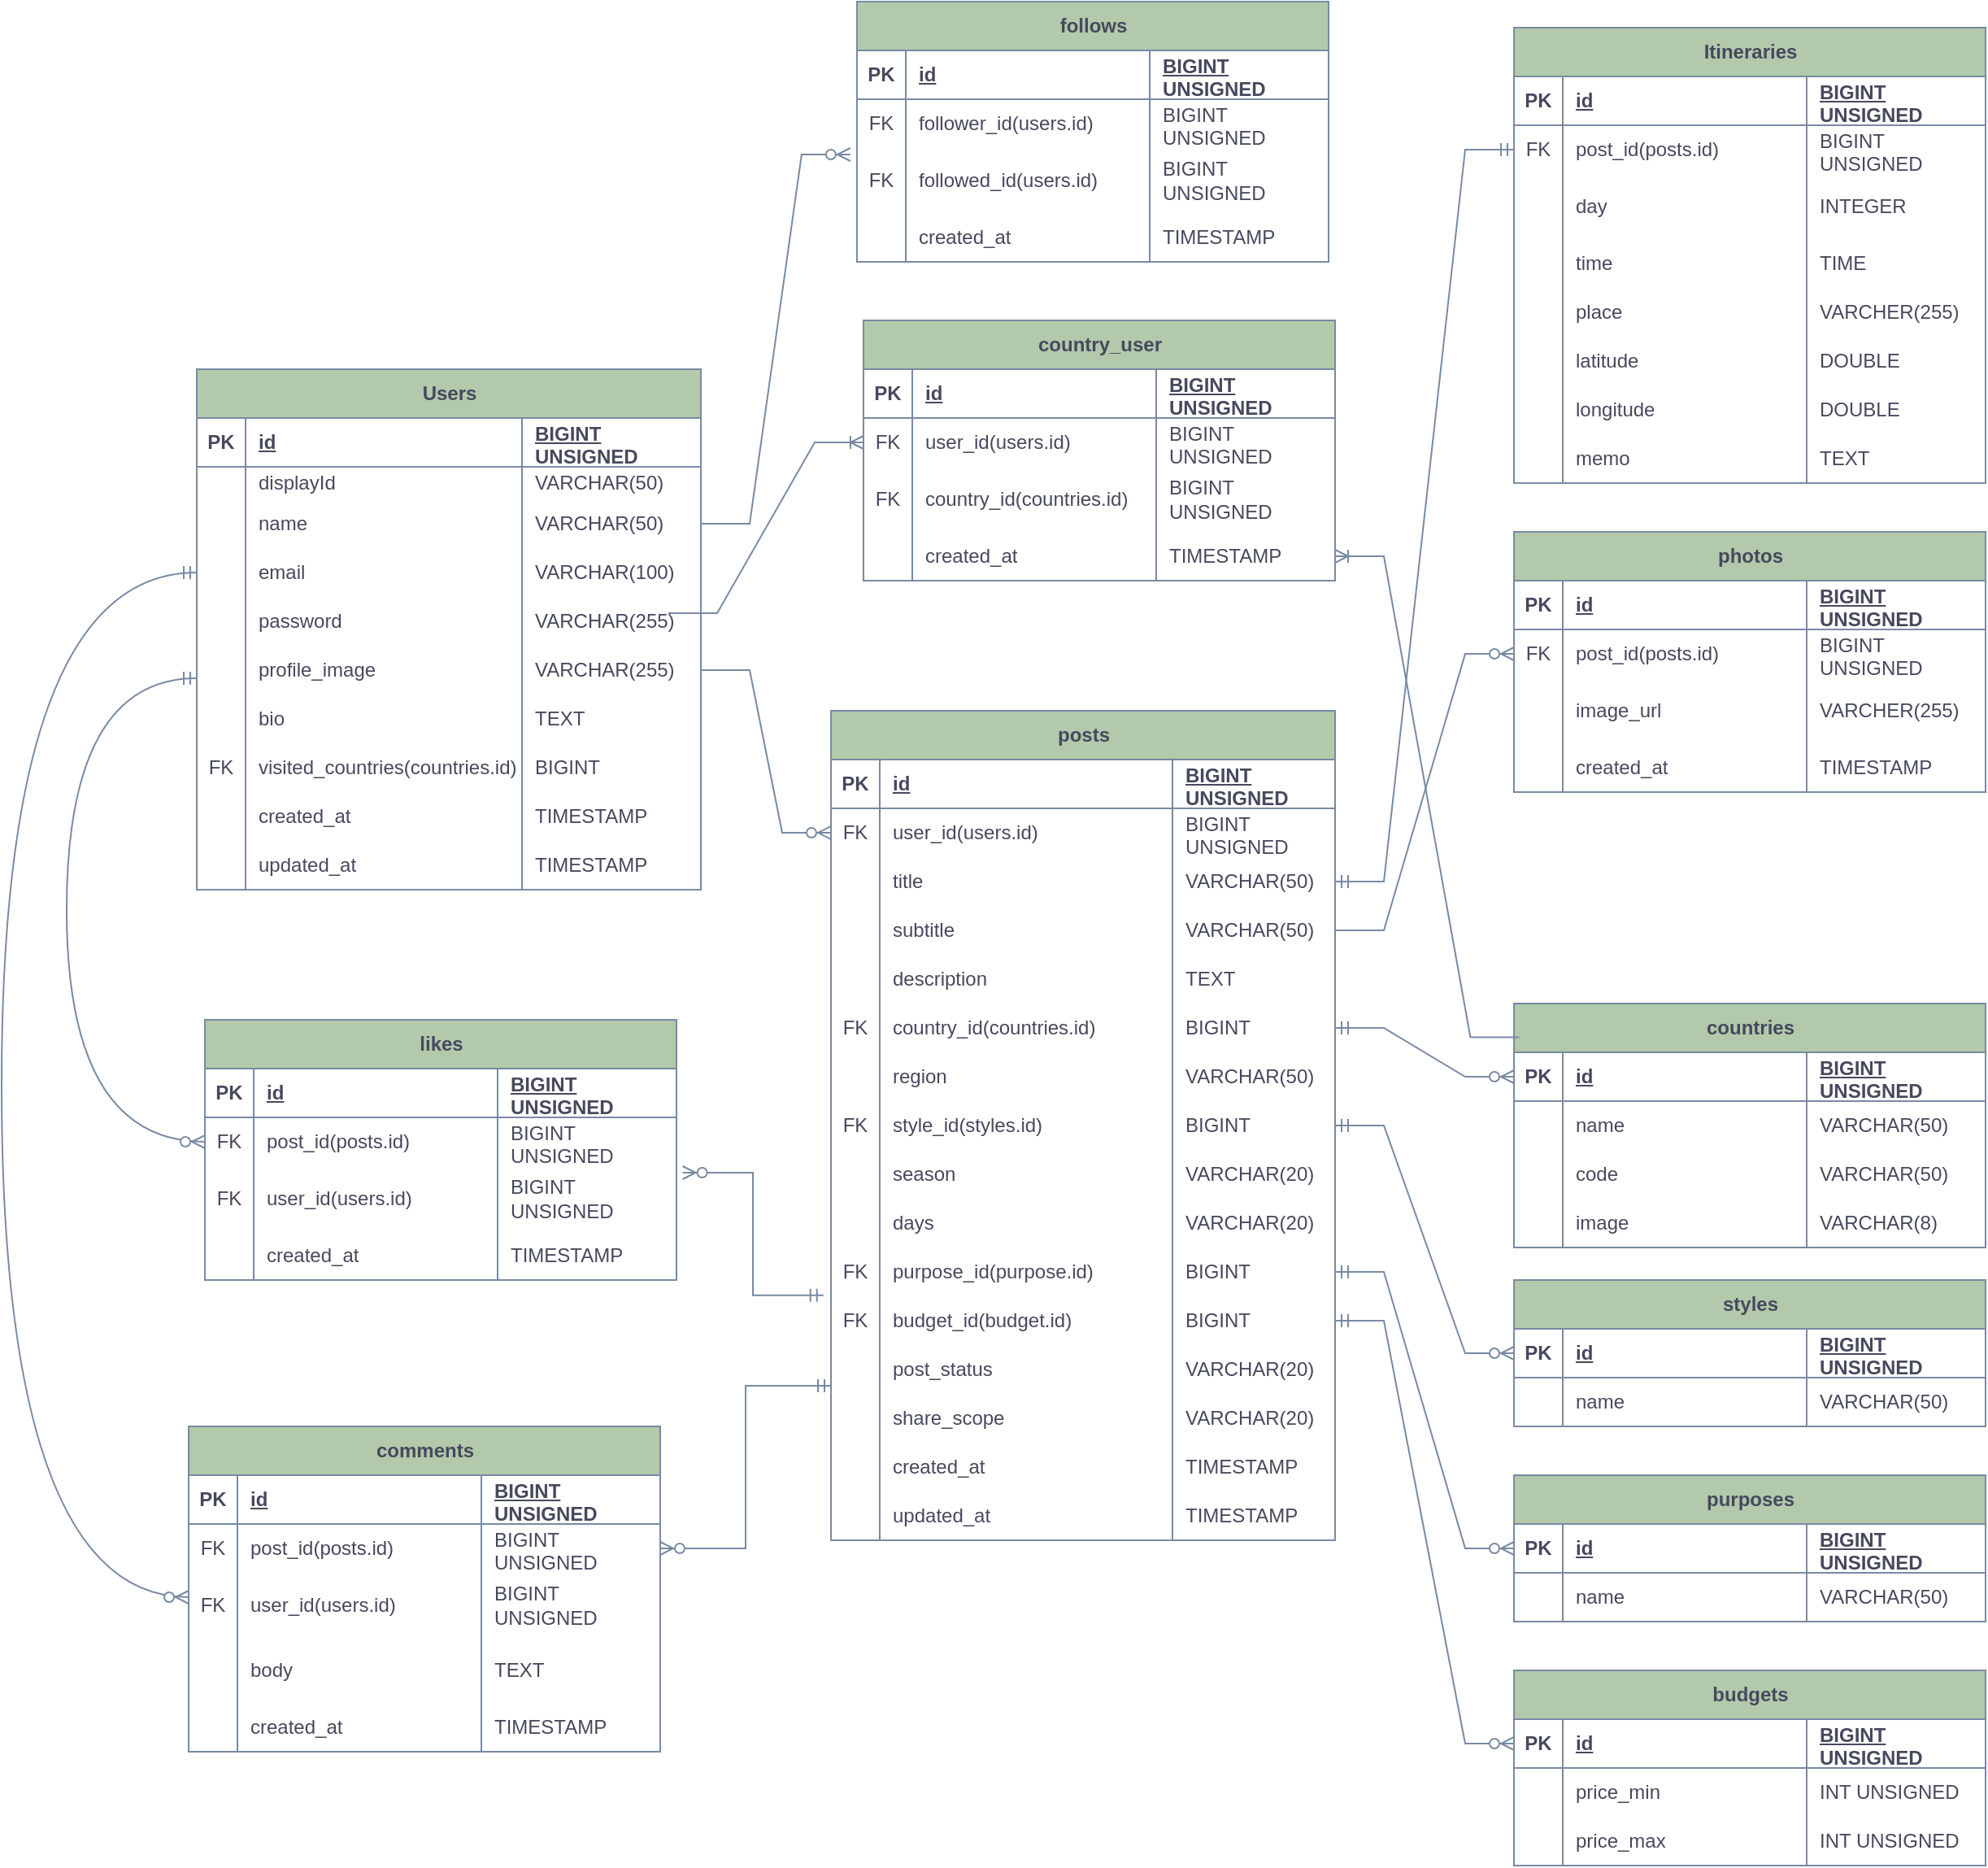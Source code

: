 <mxfile version="28.0.6">
  <diagram name="ページ1" id="js1KKPzYaBiDWGDbpGE9">
    <mxGraphModel dx="1185" dy="732" grid="1" gridSize="10" guides="1" tooltips="1" connect="1" arrows="1" fold="1" page="1" pageScale="1" pageWidth="827" pageHeight="1169" math="0" shadow="0">
      <root>
        <mxCell id="0" />
        <mxCell id="1" parent="0" />
        <mxCell id="ooKP4J4F0-J_qs8Wrj4X-1" value="Users" style="shape=table;startSize=30;container=1;collapsible=1;childLayout=tableLayout;fixedRows=1;rowLines=0;fontStyle=1;align=center;resizeLast=1;html=1;swimlaneFillColor=none;labelBackgroundColor=none;fillColor=#B2C9AB;strokeColor=#788AA3;fontColor=#46495D;" parent="1" vertex="1">
          <mxGeometry x="250" y="240" width="310" height="320" as="geometry" />
        </mxCell>
        <mxCell id="ooKP4J4F0-J_qs8Wrj4X-2" value="" style="shape=tableRow;horizontal=0;startSize=0;swimlaneHead=0;swimlaneBody=0;fillColor=none;collapsible=0;dropTarget=0;points=[[0,0.5],[1,0.5]];portConstraint=eastwest;top=0;left=0;right=0;bottom=1;swimlaneFillColor=none;labelBackgroundColor=none;strokeColor=#788AA3;fontColor=#46495D;" parent="ooKP4J4F0-J_qs8Wrj4X-1" vertex="1">
          <mxGeometry y="30" width="310" height="30" as="geometry" />
        </mxCell>
        <mxCell id="ooKP4J4F0-J_qs8Wrj4X-3" value="PK" style="shape=partialRectangle;connectable=0;fillColor=none;top=0;left=0;bottom=0;right=0;fontStyle=1;overflow=hidden;whiteSpace=wrap;html=1;swimlaneFillColor=none;labelBackgroundColor=none;strokeColor=#788AA3;fontColor=#46495D;" parent="ooKP4J4F0-J_qs8Wrj4X-2" vertex="1">
          <mxGeometry width="30" height="30" as="geometry">
            <mxRectangle width="30" height="30" as="alternateBounds" />
          </mxGeometry>
        </mxCell>
        <mxCell id="ooKP4J4F0-J_qs8Wrj4X-4" value="id" style="shape=partialRectangle;connectable=0;fillColor=none;top=0;left=0;bottom=0;right=0;align=left;spacingLeft=6;fontStyle=5;overflow=hidden;whiteSpace=wrap;html=1;swimlaneFillColor=none;labelBackgroundColor=none;strokeColor=#788AA3;fontColor=#46495D;" parent="ooKP4J4F0-J_qs8Wrj4X-2" vertex="1">
          <mxGeometry x="30" width="170" height="30" as="geometry">
            <mxRectangle width="170" height="30" as="alternateBounds" />
          </mxGeometry>
        </mxCell>
        <mxCell id="ooKP4J4F0-J_qs8Wrj4X-14" value="BIGINT UNSIGNED" style="shape=partialRectangle;connectable=0;fillColor=none;top=0;left=0;bottom=0;right=0;align=left;spacingLeft=6;fontStyle=5;overflow=hidden;whiteSpace=wrap;html=1;swimlaneFillColor=none;labelBackgroundColor=none;strokeColor=#788AA3;fontColor=#46495D;" parent="ooKP4J4F0-J_qs8Wrj4X-2" vertex="1">
          <mxGeometry x="200" width="110" height="30" as="geometry">
            <mxRectangle width="110" height="30" as="alternateBounds" />
          </mxGeometry>
        </mxCell>
        <mxCell id="ooKP4J4F0-J_qs8Wrj4X-5" value="" style="shape=tableRow;horizontal=0;startSize=0;swimlaneHead=0;swimlaneBody=0;fillColor=none;collapsible=0;dropTarget=0;points=[[0,0.5],[1,0.5]];portConstraint=eastwest;top=0;left=0;right=0;bottom=0;swimlaneFillColor=none;labelBackgroundColor=none;strokeColor=#788AA3;fontColor=#46495D;" parent="ooKP4J4F0-J_qs8Wrj4X-1" vertex="1">
          <mxGeometry y="60" width="310" height="20" as="geometry" />
        </mxCell>
        <mxCell id="ooKP4J4F0-J_qs8Wrj4X-6" value="" style="shape=partialRectangle;connectable=0;fillColor=none;top=0;left=0;bottom=0;right=0;editable=1;overflow=hidden;whiteSpace=wrap;html=1;swimlaneFillColor=none;labelBackgroundColor=none;strokeColor=#788AA3;fontColor=#46495D;" parent="ooKP4J4F0-J_qs8Wrj4X-5" vertex="1">
          <mxGeometry width="30" height="20" as="geometry">
            <mxRectangle width="30" height="20" as="alternateBounds" />
          </mxGeometry>
        </mxCell>
        <mxCell id="ooKP4J4F0-J_qs8Wrj4X-7" value="displayId" style="shape=partialRectangle;connectable=0;fillColor=none;top=0;left=0;bottom=0;right=0;align=left;spacingLeft=6;overflow=hidden;whiteSpace=wrap;html=1;swimlaneFillColor=none;labelBackgroundColor=none;strokeColor=#788AA3;fontColor=#46495D;" parent="ooKP4J4F0-J_qs8Wrj4X-5" vertex="1">
          <mxGeometry x="30" width="170" height="20" as="geometry">
            <mxRectangle width="170" height="20" as="alternateBounds" />
          </mxGeometry>
        </mxCell>
        <mxCell id="ooKP4J4F0-J_qs8Wrj4X-15" value="VARCHAR(50)" style="shape=partialRectangle;connectable=0;fillColor=none;top=0;left=0;bottom=0;right=0;align=left;spacingLeft=6;overflow=hidden;whiteSpace=wrap;html=1;swimlaneFillColor=none;labelBackgroundColor=none;strokeColor=#788AA3;fontColor=#46495D;" parent="ooKP4J4F0-J_qs8Wrj4X-5" vertex="1">
          <mxGeometry x="200" width="110" height="20" as="geometry">
            <mxRectangle width="110" height="20" as="alternateBounds" />
          </mxGeometry>
        </mxCell>
        <mxCell id="ooKP4J4F0-J_qs8Wrj4X-8" value="" style="shape=tableRow;horizontal=0;startSize=0;swimlaneHead=0;swimlaneBody=0;fillColor=none;collapsible=0;dropTarget=0;points=[[0,0.5],[1,0.5]];portConstraint=eastwest;top=0;left=0;right=0;bottom=0;swimlaneFillColor=none;labelBackgroundColor=none;strokeColor=#788AA3;fontColor=#46495D;" parent="ooKP4J4F0-J_qs8Wrj4X-1" vertex="1">
          <mxGeometry y="80" width="310" height="30" as="geometry" />
        </mxCell>
        <mxCell id="ooKP4J4F0-J_qs8Wrj4X-9" value="" style="shape=partialRectangle;connectable=0;fillColor=none;top=0;left=0;bottom=0;right=0;editable=1;overflow=hidden;whiteSpace=wrap;html=1;swimlaneFillColor=none;labelBackgroundColor=none;strokeColor=#788AA3;fontColor=#46495D;" parent="ooKP4J4F0-J_qs8Wrj4X-8" vertex="1">
          <mxGeometry width="30" height="30" as="geometry">
            <mxRectangle width="30" height="30" as="alternateBounds" />
          </mxGeometry>
        </mxCell>
        <mxCell id="ooKP4J4F0-J_qs8Wrj4X-10" value="name" style="shape=partialRectangle;connectable=0;fillColor=none;top=0;left=0;bottom=0;right=0;align=left;spacingLeft=6;overflow=hidden;whiteSpace=wrap;html=1;swimlaneFillColor=none;labelBackgroundColor=none;strokeColor=#788AA3;fontColor=#46495D;" parent="ooKP4J4F0-J_qs8Wrj4X-8" vertex="1">
          <mxGeometry x="30" width="170" height="30" as="geometry">
            <mxRectangle width="170" height="30" as="alternateBounds" />
          </mxGeometry>
        </mxCell>
        <mxCell id="ooKP4J4F0-J_qs8Wrj4X-16" value="VARCHAR(50)" style="shape=partialRectangle;connectable=0;fillColor=none;top=0;left=0;bottom=0;right=0;align=left;spacingLeft=6;overflow=hidden;whiteSpace=wrap;html=1;swimlaneFillColor=none;labelBackgroundColor=none;strokeColor=#788AA3;fontColor=#46495D;" parent="ooKP4J4F0-J_qs8Wrj4X-8" vertex="1">
          <mxGeometry x="200" width="110" height="30" as="geometry">
            <mxRectangle width="110" height="30" as="alternateBounds" />
          </mxGeometry>
        </mxCell>
        <mxCell id="ooKP4J4F0-J_qs8Wrj4X-11" value="" style="shape=tableRow;horizontal=0;startSize=0;swimlaneHead=0;swimlaneBody=0;fillColor=none;collapsible=0;dropTarget=0;points=[[0,0.5],[1,0.5]];portConstraint=eastwest;top=0;left=0;right=0;bottom=0;swimlaneFillColor=none;labelBackgroundColor=none;strokeColor=#788AA3;fontColor=#46495D;" parent="ooKP4J4F0-J_qs8Wrj4X-1" vertex="1">
          <mxGeometry y="110" width="310" height="30" as="geometry" />
        </mxCell>
        <mxCell id="ooKP4J4F0-J_qs8Wrj4X-12" value="" style="shape=partialRectangle;connectable=0;fillColor=none;top=0;left=0;bottom=0;right=0;editable=1;overflow=hidden;whiteSpace=wrap;html=1;swimlaneFillColor=none;labelBackgroundColor=none;strokeColor=#788AA3;fontColor=#46495D;" parent="ooKP4J4F0-J_qs8Wrj4X-11" vertex="1">
          <mxGeometry width="30" height="30" as="geometry">
            <mxRectangle width="30" height="30" as="alternateBounds" />
          </mxGeometry>
        </mxCell>
        <mxCell id="ooKP4J4F0-J_qs8Wrj4X-13" value="email" style="shape=partialRectangle;connectable=0;fillColor=none;top=0;left=0;bottom=0;right=0;align=left;spacingLeft=6;overflow=hidden;whiteSpace=wrap;html=1;swimlaneFillColor=none;labelBackgroundColor=none;strokeColor=#788AA3;fontColor=#46495D;" parent="ooKP4J4F0-J_qs8Wrj4X-11" vertex="1">
          <mxGeometry x="30" width="170" height="30" as="geometry">
            <mxRectangle width="170" height="30" as="alternateBounds" />
          </mxGeometry>
        </mxCell>
        <mxCell id="ooKP4J4F0-J_qs8Wrj4X-17" value="VARCHAR(100)" style="shape=partialRectangle;connectable=0;fillColor=none;top=0;left=0;bottom=0;right=0;align=left;spacingLeft=6;overflow=hidden;whiteSpace=wrap;html=1;swimlaneFillColor=none;labelBackgroundColor=none;strokeColor=#788AA3;fontColor=#46495D;" parent="ooKP4J4F0-J_qs8Wrj4X-11" vertex="1">
          <mxGeometry x="200" width="110" height="30" as="geometry">
            <mxRectangle width="110" height="30" as="alternateBounds" />
          </mxGeometry>
        </mxCell>
        <mxCell id="ooKP4J4F0-J_qs8Wrj4X-19" style="shape=tableRow;horizontal=0;startSize=0;swimlaneHead=0;swimlaneBody=0;fillColor=none;collapsible=0;dropTarget=0;points=[[0,0.5],[1,0.5]];portConstraint=eastwest;top=0;left=0;right=0;bottom=0;swimlaneFillColor=none;labelBackgroundColor=none;strokeColor=#788AA3;fontColor=#46495D;" parent="ooKP4J4F0-J_qs8Wrj4X-1" vertex="1">
          <mxGeometry y="140" width="310" height="30" as="geometry" />
        </mxCell>
        <mxCell id="ooKP4J4F0-J_qs8Wrj4X-20" style="shape=partialRectangle;connectable=0;fillColor=none;top=0;left=0;bottom=0;right=0;editable=1;overflow=hidden;whiteSpace=wrap;html=1;swimlaneFillColor=none;labelBackgroundColor=none;strokeColor=#788AA3;fontColor=#46495D;" parent="ooKP4J4F0-J_qs8Wrj4X-19" vertex="1">
          <mxGeometry width="30" height="30" as="geometry">
            <mxRectangle width="30" height="30" as="alternateBounds" />
          </mxGeometry>
        </mxCell>
        <mxCell id="ooKP4J4F0-J_qs8Wrj4X-21" value="password" style="shape=partialRectangle;connectable=0;fillColor=none;top=0;left=0;bottom=0;right=0;align=left;spacingLeft=6;overflow=hidden;whiteSpace=wrap;html=1;swimlaneFillColor=none;labelBackgroundColor=none;strokeColor=#788AA3;fontColor=#46495D;" parent="ooKP4J4F0-J_qs8Wrj4X-19" vertex="1">
          <mxGeometry x="30" width="170" height="30" as="geometry">
            <mxRectangle width="170" height="30" as="alternateBounds" />
          </mxGeometry>
        </mxCell>
        <mxCell id="ooKP4J4F0-J_qs8Wrj4X-22" value="VARCHAR(255)" style="shape=partialRectangle;connectable=0;fillColor=none;top=0;left=0;bottom=0;right=0;align=left;spacingLeft=6;overflow=hidden;whiteSpace=wrap;html=1;swimlaneFillColor=none;labelBackgroundColor=none;strokeColor=#788AA3;fontColor=#46495D;" parent="ooKP4J4F0-J_qs8Wrj4X-19" vertex="1">
          <mxGeometry x="200" width="110" height="30" as="geometry">
            <mxRectangle width="110" height="30" as="alternateBounds" />
          </mxGeometry>
        </mxCell>
        <mxCell id="ooKP4J4F0-J_qs8Wrj4X-23" style="shape=tableRow;horizontal=0;startSize=0;swimlaneHead=0;swimlaneBody=0;fillColor=none;collapsible=0;dropTarget=0;points=[[0,0.5],[1,0.5]];portConstraint=eastwest;top=0;left=0;right=0;bottom=0;swimlaneFillColor=none;labelBackgroundColor=none;strokeColor=#788AA3;fontColor=#46495D;" parent="ooKP4J4F0-J_qs8Wrj4X-1" vertex="1">
          <mxGeometry y="170" width="310" height="30" as="geometry" />
        </mxCell>
        <mxCell id="ooKP4J4F0-J_qs8Wrj4X-24" style="shape=partialRectangle;connectable=0;fillColor=none;top=0;left=0;bottom=0;right=0;editable=1;overflow=hidden;whiteSpace=wrap;html=1;swimlaneFillColor=none;labelBackgroundColor=none;strokeColor=#788AA3;fontColor=#46495D;" parent="ooKP4J4F0-J_qs8Wrj4X-23" vertex="1">
          <mxGeometry width="30" height="30" as="geometry">
            <mxRectangle width="30" height="30" as="alternateBounds" />
          </mxGeometry>
        </mxCell>
        <mxCell id="ooKP4J4F0-J_qs8Wrj4X-25" value="profile_image" style="shape=partialRectangle;connectable=0;fillColor=none;top=0;left=0;bottom=0;right=0;align=left;spacingLeft=6;overflow=hidden;whiteSpace=wrap;html=1;swimlaneFillColor=none;labelBackgroundColor=none;strokeColor=#788AA3;fontColor=#46495D;" parent="ooKP4J4F0-J_qs8Wrj4X-23" vertex="1">
          <mxGeometry x="30" width="170" height="30" as="geometry">
            <mxRectangle width="170" height="30" as="alternateBounds" />
          </mxGeometry>
        </mxCell>
        <mxCell id="ooKP4J4F0-J_qs8Wrj4X-26" value="VARCHAR(255)" style="shape=partialRectangle;connectable=0;fillColor=none;top=0;left=0;bottom=0;right=0;align=left;spacingLeft=6;overflow=hidden;whiteSpace=wrap;html=1;swimlaneFillColor=none;labelBackgroundColor=none;strokeColor=#788AA3;fontColor=#46495D;" parent="ooKP4J4F0-J_qs8Wrj4X-23" vertex="1">
          <mxGeometry x="200" width="110" height="30" as="geometry">
            <mxRectangle width="110" height="30" as="alternateBounds" />
          </mxGeometry>
        </mxCell>
        <mxCell id="ooKP4J4F0-J_qs8Wrj4X-27" style="shape=tableRow;horizontal=0;startSize=0;swimlaneHead=0;swimlaneBody=0;fillColor=none;collapsible=0;dropTarget=0;points=[[0,0.5],[1,0.5]];portConstraint=eastwest;top=0;left=0;right=0;bottom=0;swimlaneFillColor=none;labelBackgroundColor=none;strokeColor=#788AA3;fontColor=#46495D;" parent="ooKP4J4F0-J_qs8Wrj4X-1" vertex="1">
          <mxGeometry y="200" width="310" height="30" as="geometry" />
        </mxCell>
        <mxCell id="ooKP4J4F0-J_qs8Wrj4X-28" style="shape=partialRectangle;connectable=0;fillColor=none;top=0;left=0;bottom=0;right=0;editable=1;overflow=hidden;whiteSpace=wrap;html=1;swimlaneFillColor=none;labelBackgroundColor=none;strokeColor=#788AA3;fontColor=#46495D;" parent="ooKP4J4F0-J_qs8Wrj4X-27" vertex="1">
          <mxGeometry width="30" height="30" as="geometry">
            <mxRectangle width="30" height="30" as="alternateBounds" />
          </mxGeometry>
        </mxCell>
        <mxCell id="ooKP4J4F0-J_qs8Wrj4X-29" value="bio" style="shape=partialRectangle;connectable=0;fillColor=none;top=0;left=0;bottom=0;right=0;align=left;spacingLeft=6;overflow=hidden;whiteSpace=wrap;html=1;swimlaneFillColor=none;labelBackgroundColor=none;strokeColor=#788AA3;fontColor=#46495D;" parent="ooKP4J4F0-J_qs8Wrj4X-27" vertex="1">
          <mxGeometry x="30" width="170" height="30" as="geometry">
            <mxRectangle width="170" height="30" as="alternateBounds" />
          </mxGeometry>
        </mxCell>
        <mxCell id="ooKP4J4F0-J_qs8Wrj4X-30" value="TEXT" style="shape=partialRectangle;connectable=0;fillColor=none;top=0;left=0;bottom=0;right=0;align=left;spacingLeft=6;overflow=hidden;whiteSpace=wrap;html=1;swimlaneFillColor=none;labelBackgroundColor=none;strokeColor=#788AA3;fontColor=#46495D;" parent="ooKP4J4F0-J_qs8Wrj4X-27" vertex="1">
          <mxGeometry x="200" width="110" height="30" as="geometry">
            <mxRectangle width="110" height="30" as="alternateBounds" />
          </mxGeometry>
        </mxCell>
        <mxCell id="ooKP4J4F0-J_qs8Wrj4X-309" style="shape=tableRow;horizontal=0;startSize=0;swimlaneHead=0;swimlaneBody=0;fillColor=none;collapsible=0;dropTarget=0;points=[[0,0.5],[1,0.5]];portConstraint=eastwest;top=0;left=0;right=0;bottom=0;swimlaneFillColor=none;labelBackgroundColor=none;strokeColor=#788AA3;fontColor=#46495D;" parent="ooKP4J4F0-J_qs8Wrj4X-1" vertex="1">
          <mxGeometry y="230" width="310" height="30" as="geometry" />
        </mxCell>
        <mxCell id="ooKP4J4F0-J_qs8Wrj4X-310" value="FK" style="shape=partialRectangle;connectable=0;fillColor=none;top=0;left=0;bottom=0;right=0;editable=1;overflow=hidden;whiteSpace=wrap;html=1;swimlaneFillColor=none;labelBackgroundColor=none;strokeColor=#788AA3;fontColor=#46495D;" parent="ooKP4J4F0-J_qs8Wrj4X-309" vertex="1">
          <mxGeometry width="30" height="30" as="geometry">
            <mxRectangle width="30" height="30" as="alternateBounds" />
          </mxGeometry>
        </mxCell>
        <mxCell id="ooKP4J4F0-J_qs8Wrj4X-311" value="visited_countries(countries.id)" style="shape=partialRectangle;connectable=0;fillColor=none;top=0;left=0;bottom=0;right=0;align=left;spacingLeft=6;overflow=hidden;whiteSpace=wrap;html=1;swimlaneFillColor=none;labelBackgroundColor=none;strokeColor=#788AA3;fontColor=#46495D;" parent="ooKP4J4F0-J_qs8Wrj4X-309" vertex="1">
          <mxGeometry x="30" width="170" height="30" as="geometry">
            <mxRectangle width="170" height="30" as="alternateBounds" />
          </mxGeometry>
        </mxCell>
        <mxCell id="ooKP4J4F0-J_qs8Wrj4X-312" value="BIGINT" style="shape=partialRectangle;connectable=0;fillColor=none;top=0;left=0;bottom=0;right=0;align=left;spacingLeft=6;overflow=hidden;whiteSpace=wrap;html=1;swimlaneFillColor=none;labelBackgroundColor=none;strokeColor=#788AA3;fontColor=#46495D;" parent="ooKP4J4F0-J_qs8Wrj4X-309" vertex="1">
          <mxGeometry x="200" width="110" height="30" as="geometry">
            <mxRectangle width="110" height="30" as="alternateBounds" />
          </mxGeometry>
        </mxCell>
        <mxCell id="ooKP4J4F0-J_qs8Wrj4X-31" style="shape=tableRow;horizontal=0;startSize=0;swimlaneHead=0;swimlaneBody=0;fillColor=none;collapsible=0;dropTarget=0;points=[[0,0.5],[1,0.5]];portConstraint=eastwest;top=0;left=0;right=0;bottom=0;swimlaneFillColor=none;labelBackgroundColor=none;strokeColor=#788AA3;fontColor=#46495D;" parent="ooKP4J4F0-J_qs8Wrj4X-1" vertex="1">
          <mxGeometry y="260" width="310" height="30" as="geometry" />
        </mxCell>
        <mxCell id="ooKP4J4F0-J_qs8Wrj4X-32" style="shape=partialRectangle;connectable=0;fillColor=none;top=0;left=0;bottom=0;right=0;editable=1;overflow=hidden;whiteSpace=wrap;html=1;swimlaneFillColor=none;labelBackgroundColor=none;strokeColor=#788AA3;fontColor=#46495D;" parent="ooKP4J4F0-J_qs8Wrj4X-31" vertex="1">
          <mxGeometry width="30" height="30" as="geometry">
            <mxRectangle width="30" height="30" as="alternateBounds" />
          </mxGeometry>
        </mxCell>
        <mxCell id="ooKP4J4F0-J_qs8Wrj4X-33" value="created_at" style="shape=partialRectangle;connectable=0;fillColor=none;top=0;left=0;bottom=0;right=0;align=left;spacingLeft=6;overflow=hidden;whiteSpace=wrap;html=1;swimlaneFillColor=none;labelBackgroundColor=none;strokeColor=#788AA3;fontColor=#46495D;" parent="ooKP4J4F0-J_qs8Wrj4X-31" vertex="1">
          <mxGeometry x="30" width="170" height="30" as="geometry">
            <mxRectangle width="170" height="30" as="alternateBounds" />
          </mxGeometry>
        </mxCell>
        <mxCell id="ooKP4J4F0-J_qs8Wrj4X-34" value="TIMESTAMP" style="shape=partialRectangle;connectable=0;fillColor=none;top=0;left=0;bottom=0;right=0;align=left;spacingLeft=6;overflow=hidden;whiteSpace=wrap;html=1;swimlaneFillColor=none;labelBackgroundColor=none;strokeColor=#788AA3;fontColor=#46495D;" parent="ooKP4J4F0-J_qs8Wrj4X-31" vertex="1">
          <mxGeometry x="200" width="110" height="30" as="geometry">
            <mxRectangle width="110" height="30" as="alternateBounds" />
          </mxGeometry>
        </mxCell>
        <mxCell id="ooKP4J4F0-J_qs8Wrj4X-35" style="shape=tableRow;horizontal=0;startSize=0;swimlaneHead=0;swimlaneBody=0;fillColor=none;collapsible=0;dropTarget=0;points=[[0,0.5],[1,0.5]];portConstraint=eastwest;top=0;left=0;right=0;bottom=0;swimlaneFillColor=none;labelBackgroundColor=none;strokeColor=#788AA3;fontColor=#46495D;" parent="ooKP4J4F0-J_qs8Wrj4X-1" vertex="1">
          <mxGeometry y="290" width="310" height="30" as="geometry" />
        </mxCell>
        <mxCell id="ooKP4J4F0-J_qs8Wrj4X-36" style="shape=partialRectangle;connectable=0;fillColor=none;top=0;left=0;bottom=0;right=0;editable=1;overflow=hidden;whiteSpace=wrap;html=1;swimlaneFillColor=none;labelBackgroundColor=none;strokeColor=#788AA3;fontColor=#46495D;" parent="ooKP4J4F0-J_qs8Wrj4X-35" vertex="1">
          <mxGeometry width="30" height="30" as="geometry">
            <mxRectangle width="30" height="30" as="alternateBounds" />
          </mxGeometry>
        </mxCell>
        <mxCell id="ooKP4J4F0-J_qs8Wrj4X-37" value="updated_at" style="shape=partialRectangle;connectable=0;fillColor=none;top=0;left=0;bottom=0;right=0;align=left;spacingLeft=6;overflow=hidden;whiteSpace=wrap;html=1;swimlaneFillColor=none;labelBackgroundColor=none;strokeColor=#788AA3;fontColor=#46495D;" parent="ooKP4J4F0-J_qs8Wrj4X-35" vertex="1">
          <mxGeometry x="30" width="170" height="30" as="geometry">
            <mxRectangle width="170" height="30" as="alternateBounds" />
          </mxGeometry>
        </mxCell>
        <mxCell id="ooKP4J4F0-J_qs8Wrj4X-38" value="TIMESTAMP" style="shape=partialRectangle;connectable=0;fillColor=none;top=0;left=0;bottom=0;right=0;align=left;spacingLeft=6;overflow=hidden;whiteSpace=wrap;html=1;swimlaneFillColor=none;labelBackgroundColor=none;strokeColor=#788AA3;fontColor=#46495D;" parent="ooKP4J4F0-J_qs8Wrj4X-35" vertex="1">
          <mxGeometry x="200" width="110" height="30" as="geometry">
            <mxRectangle width="110" height="30" as="alternateBounds" />
          </mxGeometry>
        </mxCell>
        <mxCell id="ooKP4J4F0-J_qs8Wrj4X-65" value="follows" style="shape=table;startSize=30;container=1;collapsible=1;childLayout=tableLayout;fixedRows=1;rowLines=0;fontStyle=1;align=center;resizeLast=1;html=1;labelBackgroundColor=none;fillColor=#B2C9AB;strokeColor=#788AA3;fontColor=#46495D;" parent="1" vertex="1">
          <mxGeometry x="656" y="14" width="290" height="160" as="geometry" />
        </mxCell>
        <mxCell id="ooKP4J4F0-J_qs8Wrj4X-66" value="" style="shape=tableRow;horizontal=0;startSize=0;swimlaneHead=0;swimlaneBody=0;fillColor=none;collapsible=0;dropTarget=0;points=[[0,0.5],[1,0.5]];portConstraint=eastwest;top=0;left=0;right=0;bottom=1;labelBackgroundColor=none;strokeColor=#788AA3;fontColor=#46495D;" parent="ooKP4J4F0-J_qs8Wrj4X-65" vertex="1">
          <mxGeometry y="30" width="290" height="30" as="geometry" />
        </mxCell>
        <mxCell id="ooKP4J4F0-J_qs8Wrj4X-67" value="PK" style="shape=partialRectangle;connectable=0;fillColor=none;top=0;left=0;bottom=0;right=0;fontStyle=1;overflow=hidden;whiteSpace=wrap;html=1;labelBackgroundColor=none;strokeColor=#788AA3;fontColor=#46495D;" parent="ooKP4J4F0-J_qs8Wrj4X-66" vertex="1">
          <mxGeometry width="30" height="30" as="geometry">
            <mxRectangle width="30" height="30" as="alternateBounds" />
          </mxGeometry>
        </mxCell>
        <mxCell id="ooKP4J4F0-J_qs8Wrj4X-68" value="id" style="shape=partialRectangle;connectable=0;fillColor=none;top=0;left=0;bottom=0;right=0;align=left;spacingLeft=6;fontStyle=5;overflow=hidden;whiteSpace=wrap;html=1;labelBackgroundColor=none;strokeColor=#788AA3;fontColor=#46495D;" parent="ooKP4J4F0-J_qs8Wrj4X-66" vertex="1">
          <mxGeometry x="30" width="150" height="30" as="geometry">
            <mxRectangle width="150" height="30" as="alternateBounds" />
          </mxGeometry>
        </mxCell>
        <mxCell id="ooKP4J4F0-J_qs8Wrj4X-69" value="BIGINT UNSIGNED" style="shape=partialRectangle;connectable=0;fillColor=none;top=0;left=0;bottom=0;right=0;align=left;spacingLeft=6;fontStyle=5;overflow=hidden;whiteSpace=wrap;html=1;labelBackgroundColor=none;strokeColor=#788AA3;fontColor=#46495D;" parent="ooKP4J4F0-J_qs8Wrj4X-66" vertex="1">
          <mxGeometry x="180" width="110" height="30" as="geometry">
            <mxRectangle width="110" height="30" as="alternateBounds" />
          </mxGeometry>
        </mxCell>
        <mxCell id="ooKP4J4F0-J_qs8Wrj4X-70" value="" style="shape=tableRow;horizontal=0;startSize=0;swimlaneHead=0;swimlaneBody=0;fillColor=none;collapsible=0;dropTarget=0;points=[[0,0.5],[1,0.5]];portConstraint=eastwest;top=0;left=0;right=0;bottom=0;labelBackgroundColor=none;strokeColor=#788AA3;fontColor=#46495D;" parent="ooKP4J4F0-J_qs8Wrj4X-65" vertex="1">
          <mxGeometry y="60" width="290" height="30" as="geometry" />
        </mxCell>
        <mxCell id="ooKP4J4F0-J_qs8Wrj4X-71" value="FK" style="shape=partialRectangle;connectable=0;fillColor=none;top=0;left=0;bottom=0;right=0;editable=1;overflow=hidden;whiteSpace=wrap;html=1;labelBackgroundColor=none;strokeColor=#788AA3;fontColor=#46495D;" parent="ooKP4J4F0-J_qs8Wrj4X-70" vertex="1">
          <mxGeometry width="30" height="30" as="geometry">
            <mxRectangle width="30" height="30" as="alternateBounds" />
          </mxGeometry>
        </mxCell>
        <mxCell id="ooKP4J4F0-J_qs8Wrj4X-72" value="follower_id(users.id)" style="shape=partialRectangle;connectable=0;fillColor=none;top=0;left=0;bottom=0;right=0;align=left;spacingLeft=6;overflow=hidden;whiteSpace=wrap;html=1;labelBackgroundColor=none;strokeColor=#788AA3;fontColor=#46495D;" parent="ooKP4J4F0-J_qs8Wrj4X-70" vertex="1">
          <mxGeometry x="30" width="150" height="30" as="geometry">
            <mxRectangle width="150" height="30" as="alternateBounds" />
          </mxGeometry>
        </mxCell>
        <mxCell id="ooKP4J4F0-J_qs8Wrj4X-73" value="BIGINT UNSIGNED" style="shape=partialRectangle;connectable=0;fillColor=none;top=0;left=0;bottom=0;right=0;align=left;spacingLeft=6;overflow=hidden;whiteSpace=wrap;html=1;labelBackgroundColor=none;strokeColor=#788AA3;fontColor=#46495D;" parent="ooKP4J4F0-J_qs8Wrj4X-70" vertex="1">
          <mxGeometry x="180" width="110" height="30" as="geometry">
            <mxRectangle width="110" height="30" as="alternateBounds" />
          </mxGeometry>
        </mxCell>
        <mxCell id="ooKP4J4F0-J_qs8Wrj4X-74" value="" style="shape=tableRow;horizontal=0;startSize=0;swimlaneHead=0;swimlaneBody=0;fillColor=none;collapsible=0;dropTarget=0;points=[[0,0.5],[1,0.5]];portConstraint=eastwest;top=0;left=0;right=0;bottom=0;labelBackgroundColor=none;strokeColor=#788AA3;fontColor=#46495D;" parent="ooKP4J4F0-J_qs8Wrj4X-65" vertex="1">
          <mxGeometry y="90" width="290" height="40" as="geometry" />
        </mxCell>
        <mxCell id="ooKP4J4F0-J_qs8Wrj4X-75" value="FK" style="shape=partialRectangle;connectable=0;fillColor=none;top=0;left=0;bottom=0;right=0;editable=1;overflow=hidden;whiteSpace=wrap;html=1;labelBackgroundColor=none;strokeColor=#788AA3;fontColor=#46495D;" parent="ooKP4J4F0-J_qs8Wrj4X-74" vertex="1">
          <mxGeometry width="30" height="40" as="geometry">
            <mxRectangle width="30" height="40" as="alternateBounds" />
          </mxGeometry>
        </mxCell>
        <mxCell id="ooKP4J4F0-J_qs8Wrj4X-76" value="followed_id(users.id)" style="shape=partialRectangle;connectable=0;fillColor=none;top=0;left=0;bottom=0;right=0;align=left;spacingLeft=6;overflow=hidden;whiteSpace=wrap;html=1;labelBackgroundColor=none;strokeColor=#788AA3;fontColor=#46495D;" parent="ooKP4J4F0-J_qs8Wrj4X-74" vertex="1">
          <mxGeometry x="30" width="150" height="40" as="geometry">
            <mxRectangle width="150" height="40" as="alternateBounds" />
          </mxGeometry>
        </mxCell>
        <mxCell id="ooKP4J4F0-J_qs8Wrj4X-77" value="BIGINT UNSIGNED" style="shape=partialRectangle;connectable=0;fillColor=none;top=0;left=0;bottom=0;right=0;align=left;spacingLeft=6;overflow=hidden;whiteSpace=wrap;html=1;labelBackgroundColor=none;strokeColor=#788AA3;fontColor=#46495D;" parent="ooKP4J4F0-J_qs8Wrj4X-74" vertex="1">
          <mxGeometry x="180" width="110" height="40" as="geometry">
            <mxRectangle width="110" height="40" as="alternateBounds" />
          </mxGeometry>
        </mxCell>
        <mxCell id="ooKP4J4F0-J_qs8Wrj4X-78" value="" style="shape=tableRow;horizontal=0;startSize=0;swimlaneHead=0;swimlaneBody=0;fillColor=none;collapsible=0;dropTarget=0;points=[[0,0.5],[1,0.5]];portConstraint=eastwest;top=0;left=0;right=0;bottom=0;labelBackgroundColor=none;strokeColor=#788AA3;fontColor=#46495D;" parent="ooKP4J4F0-J_qs8Wrj4X-65" vertex="1">
          <mxGeometry y="130" width="290" height="30" as="geometry" />
        </mxCell>
        <mxCell id="ooKP4J4F0-J_qs8Wrj4X-79" value="" style="shape=partialRectangle;connectable=0;fillColor=none;top=0;left=0;bottom=0;right=0;editable=1;overflow=hidden;whiteSpace=wrap;html=1;labelBackgroundColor=none;strokeColor=#788AA3;fontColor=#46495D;" parent="ooKP4J4F0-J_qs8Wrj4X-78" vertex="1">
          <mxGeometry width="30" height="30" as="geometry">
            <mxRectangle width="30" height="30" as="alternateBounds" />
          </mxGeometry>
        </mxCell>
        <mxCell id="ooKP4J4F0-J_qs8Wrj4X-80" value="created_at" style="shape=partialRectangle;connectable=0;fillColor=none;top=0;left=0;bottom=0;right=0;align=left;spacingLeft=6;overflow=hidden;whiteSpace=wrap;html=1;labelBackgroundColor=none;strokeColor=#788AA3;fontColor=#46495D;" parent="ooKP4J4F0-J_qs8Wrj4X-78" vertex="1">
          <mxGeometry x="30" width="150" height="30" as="geometry">
            <mxRectangle width="150" height="30" as="alternateBounds" />
          </mxGeometry>
        </mxCell>
        <mxCell id="ooKP4J4F0-J_qs8Wrj4X-81" value="TIMESTAMP" style="shape=partialRectangle;connectable=0;fillColor=none;top=0;left=0;bottom=0;right=0;align=left;spacingLeft=6;overflow=hidden;whiteSpace=wrap;html=1;labelBackgroundColor=none;strokeColor=#788AA3;fontColor=#46495D;" parent="ooKP4J4F0-J_qs8Wrj4X-78" vertex="1">
          <mxGeometry x="180" width="110" height="30" as="geometry">
            <mxRectangle width="110" height="30" as="alternateBounds" />
          </mxGeometry>
        </mxCell>
        <mxCell id="ooKP4J4F0-J_qs8Wrj4X-103" value="posts" style="shape=table;startSize=30;container=1;collapsible=1;childLayout=tableLayout;fixedRows=1;rowLines=0;fontStyle=1;align=center;resizeLast=1;html=1;swimlaneFillColor=none;labelBackgroundColor=none;fillColor=#B2C9AB;strokeColor=#788AA3;fontColor=#46495D;" parent="1" vertex="1">
          <mxGeometry x="640" y="450" width="310" height="510" as="geometry" />
        </mxCell>
        <mxCell id="ooKP4J4F0-J_qs8Wrj4X-104" value="" style="shape=tableRow;horizontal=0;startSize=0;swimlaneHead=0;swimlaneBody=0;fillColor=none;collapsible=0;dropTarget=0;points=[[0,0.5],[1,0.5]];portConstraint=eastwest;top=0;left=0;right=0;bottom=1;swimlaneFillColor=none;labelBackgroundColor=none;strokeColor=#788AA3;fontColor=#46495D;" parent="ooKP4J4F0-J_qs8Wrj4X-103" vertex="1">
          <mxGeometry y="30" width="310" height="30" as="geometry" />
        </mxCell>
        <mxCell id="ooKP4J4F0-J_qs8Wrj4X-105" value="PK" style="shape=partialRectangle;connectable=0;fillColor=none;top=0;left=0;bottom=0;right=0;fontStyle=1;overflow=hidden;whiteSpace=wrap;html=1;swimlaneFillColor=none;labelBackgroundColor=none;strokeColor=#788AA3;fontColor=#46495D;" parent="ooKP4J4F0-J_qs8Wrj4X-104" vertex="1">
          <mxGeometry width="30" height="30" as="geometry">
            <mxRectangle width="30" height="30" as="alternateBounds" />
          </mxGeometry>
        </mxCell>
        <mxCell id="ooKP4J4F0-J_qs8Wrj4X-106" value="id" style="shape=partialRectangle;connectable=0;fillColor=none;top=0;left=0;bottom=0;right=0;align=left;spacingLeft=6;fontStyle=5;overflow=hidden;whiteSpace=wrap;html=1;swimlaneFillColor=none;labelBackgroundColor=none;strokeColor=#788AA3;fontColor=#46495D;" parent="ooKP4J4F0-J_qs8Wrj4X-104" vertex="1">
          <mxGeometry x="30" width="180" height="30" as="geometry">
            <mxRectangle width="180" height="30" as="alternateBounds" />
          </mxGeometry>
        </mxCell>
        <mxCell id="ooKP4J4F0-J_qs8Wrj4X-107" value="BIGINT UNSIGNED" style="shape=partialRectangle;connectable=0;fillColor=none;top=0;left=0;bottom=0;right=0;align=left;spacingLeft=6;fontStyle=5;overflow=hidden;whiteSpace=wrap;html=1;swimlaneFillColor=none;labelBackgroundColor=none;strokeColor=#788AA3;fontColor=#46495D;" parent="ooKP4J4F0-J_qs8Wrj4X-104" vertex="1">
          <mxGeometry x="210" width="100" height="30" as="geometry">
            <mxRectangle width="100" height="30" as="alternateBounds" />
          </mxGeometry>
        </mxCell>
        <mxCell id="ooKP4J4F0-J_qs8Wrj4X-108" value="" style="shape=tableRow;horizontal=0;startSize=0;swimlaneHead=0;swimlaneBody=0;fillColor=none;collapsible=0;dropTarget=0;points=[[0,0.5],[1,0.5]];portConstraint=eastwest;top=0;left=0;right=0;bottom=0;swimlaneFillColor=none;labelBackgroundColor=none;strokeColor=#788AA3;fontColor=#46495D;" parent="ooKP4J4F0-J_qs8Wrj4X-103" vertex="1">
          <mxGeometry y="60" width="310" height="30" as="geometry" />
        </mxCell>
        <mxCell id="ooKP4J4F0-J_qs8Wrj4X-109" value="FK" style="shape=partialRectangle;connectable=0;fillColor=none;top=0;left=0;bottom=0;right=0;editable=1;overflow=hidden;whiteSpace=wrap;html=1;swimlaneFillColor=none;labelBackgroundColor=none;strokeColor=#788AA3;fontColor=#46495D;" parent="ooKP4J4F0-J_qs8Wrj4X-108" vertex="1">
          <mxGeometry width="30" height="30" as="geometry">
            <mxRectangle width="30" height="30" as="alternateBounds" />
          </mxGeometry>
        </mxCell>
        <mxCell id="ooKP4J4F0-J_qs8Wrj4X-110" value="user_id(users.id)" style="shape=partialRectangle;connectable=0;fillColor=none;top=0;left=0;bottom=0;right=0;align=left;spacingLeft=6;overflow=hidden;whiteSpace=wrap;html=1;swimlaneFillColor=none;labelBackgroundColor=none;strokeColor=#788AA3;fontColor=#46495D;" parent="ooKP4J4F0-J_qs8Wrj4X-108" vertex="1">
          <mxGeometry x="30" width="180" height="30" as="geometry">
            <mxRectangle width="180" height="30" as="alternateBounds" />
          </mxGeometry>
        </mxCell>
        <mxCell id="ooKP4J4F0-J_qs8Wrj4X-111" value="BIGINT UNSIGNED" style="shape=partialRectangle;connectable=0;fillColor=none;top=0;left=0;bottom=0;right=0;align=left;spacingLeft=6;overflow=hidden;whiteSpace=wrap;html=1;swimlaneFillColor=none;labelBackgroundColor=none;strokeColor=#788AA3;fontColor=#46495D;" parent="ooKP4J4F0-J_qs8Wrj4X-108" vertex="1">
          <mxGeometry x="210" width="100" height="30" as="geometry">
            <mxRectangle width="100" height="30" as="alternateBounds" />
          </mxGeometry>
        </mxCell>
        <mxCell id="ooKP4J4F0-J_qs8Wrj4X-112" value="" style="shape=tableRow;horizontal=0;startSize=0;swimlaneHead=0;swimlaneBody=0;fillColor=none;collapsible=0;dropTarget=0;points=[[0,0.5],[1,0.5]];portConstraint=eastwest;top=0;left=0;right=0;bottom=0;swimlaneFillColor=none;labelBackgroundColor=none;strokeColor=#788AA3;fontColor=#46495D;" parent="ooKP4J4F0-J_qs8Wrj4X-103" vertex="1">
          <mxGeometry y="90" width="310" height="30" as="geometry" />
        </mxCell>
        <mxCell id="ooKP4J4F0-J_qs8Wrj4X-113" value="" style="shape=partialRectangle;connectable=0;fillColor=none;top=0;left=0;bottom=0;right=0;editable=1;overflow=hidden;whiteSpace=wrap;html=1;swimlaneFillColor=none;labelBackgroundColor=none;strokeColor=#788AA3;fontColor=#46495D;" parent="ooKP4J4F0-J_qs8Wrj4X-112" vertex="1">
          <mxGeometry width="30" height="30" as="geometry">
            <mxRectangle width="30" height="30" as="alternateBounds" />
          </mxGeometry>
        </mxCell>
        <mxCell id="ooKP4J4F0-J_qs8Wrj4X-114" value="title" style="shape=partialRectangle;connectable=0;fillColor=none;top=0;left=0;bottom=0;right=0;align=left;spacingLeft=6;overflow=hidden;whiteSpace=wrap;html=1;swimlaneFillColor=none;labelBackgroundColor=none;strokeColor=#788AA3;fontColor=#46495D;" parent="ooKP4J4F0-J_qs8Wrj4X-112" vertex="1">
          <mxGeometry x="30" width="180" height="30" as="geometry">
            <mxRectangle width="180" height="30" as="alternateBounds" />
          </mxGeometry>
        </mxCell>
        <mxCell id="ooKP4J4F0-J_qs8Wrj4X-115" value="VARCHAR(50)" style="shape=partialRectangle;connectable=0;fillColor=none;top=0;left=0;bottom=0;right=0;align=left;spacingLeft=6;overflow=hidden;whiteSpace=wrap;html=1;swimlaneFillColor=none;labelBackgroundColor=none;strokeColor=#788AA3;fontColor=#46495D;" parent="ooKP4J4F0-J_qs8Wrj4X-112" vertex="1">
          <mxGeometry x="210" width="100" height="30" as="geometry">
            <mxRectangle width="100" height="30" as="alternateBounds" />
          </mxGeometry>
        </mxCell>
        <mxCell id="ooKP4J4F0-J_qs8Wrj4X-116" value="" style="shape=tableRow;horizontal=0;startSize=0;swimlaneHead=0;swimlaneBody=0;fillColor=none;collapsible=0;dropTarget=0;points=[[0,0.5],[1,0.5]];portConstraint=eastwest;top=0;left=0;right=0;bottom=0;swimlaneFillColor=none;labelBackgroundColor=none;strokeColor=#788AA3;fontColor=#46495D;" parent="ooKP4J4F0-J_qs8Wrj4X-103" vertex="1">
          <mxGeometry y="120" width="310" height="30" as="geometry" />
        </mxCell>
        <mxCell id="ooKP4J4F0-J_qs8Wrj4X-117" value="" style="shape=partialRectangle;connectable=0;fillColor=none;top=0;left=0;bottom=0;right=0;editable=1;overflow=hidden;whiteSpace=wrap;html=1;swimlaneFillColor=none;labelBackgroundColor=none;strokeColor=#788AA3;fontColor=#46495D;" parent="ooKP4J4F0-J_qs8Wrj4X-116" vertex="1">
          <mxGeometry width="30" height="30" as="geometry">
            <mxRectangle width="30" height="30" as="alternateBounds" />
          </mxGeometry>
        </mxCell>
        <mxCell id="ooKP4J4F0-J_qs8Wrj4X-118" value="subtitle" style="shape=partialRectangle;connectable=0;fillColor=none;top=0;left=0;bottom=0;right=0;align=left;spacingLeft=6;overflow=hidden;whiteSpace=wrap;html=1;swimlaneFillColor=none;labelBackgroundColor=none;strokeColor=#788AA3;fontColor=#46495D;" parent="ooKP4J4F0-J_qs8Wrj4X-116" vertex="1">
          <mxGeometry x="30" width="180" height="30" as="geometry">
            <mxRectangle width="180" height="30" as="alternateBounds" />
          </mxGeometry>
        </mxCell>
        <mxCell id="ooKP4J4F0-J_qs8Wrj4X-119" value="VARCHAR(50)" style="shape=partialRectangle;connectable=0;fillColor=none;top=0;left=0;bottom=0;right=0;align=left;spacingLeft=6;overflow=hidden;whiteSpace=wrap;html=1;swimlaneFillColor=none;labelBackgroundColor=none;strokeColor=#788AA3;fontColor=#46495D;" parent="ooKP4J4F0-J_qs8Wrj4X-116" vertex="1">
          <mxGeometry x="210" width="100" height="30" as="geometry">
            <mxRectangle width="100" height="30" as="alternateBounds" />
          </mxGeometry>
        </mxCell>
        <mxCell id="ooKP4J4F0-J_qs8Wrj4X-120" style="shape=tableRow;horizontal=0;startSize=0;swimlaneHead=0;swimlaneBody=0;fillColor=none;collapsible=0;dropTarget=0;points=[[0,0.5],[1,0.5]];portConstraint=eastwest;top=0;left=0;right=0;bottom=0;swimlaneFillColor=none;labelBackgroundColor=none;strokeColor=#788AA3;fontColor=#46495D;" parent="ooKP4J4F0-J_qs8Wrj4X-103" vertex="1">
          <mxGeometry y="150" width="310" height="30" as="geometry" />
        </mxCell>
        <mxCell id="ooKP4J4F0-J_qs8Wrj4X-121" style="shape=partialRectangle;connectable=0;fillColor=none;top=0;left=0;bottom=0;right=0;editable=1;overflow=hidden;whiteSpace=wrap;html=1;swimlaneFillColor=none;labelBackgroundColor=none;strokeColor=#788AA3;fontColor=#46495D;" parent="ooKP4J4F0-J_qs8Wrj4X-120" vertex="1">
          <mxGeometry width="30" height="30" as="geometry">
            <mxRectangle width="30" height="30" as="alternateBounds" />
          </mxGeometry>
        </mxCell>
        <mxCell id="ooKP4J4F0-J_qs8Wrj4X-122" value="description" style="shape=partialRectangle;connectable=0;fillColor=none;top=0;left=0;bottom=0;right=0;align=left;spacingLeft=6;overflow=hidden;whiteSpace=wrap;html=1;swimlaneFillColor=none;labelBackgroundColor=none;strokeColor=#788AA3;fontColor=#46495D;" parent="ooKP4J4F0-J_qs8Wrj4X-120" vertex="1">
          <mxGeometry x="30" width="180" height="30" as="geometry">
            <mxRectangle width="180" height="30" as="alternateBounds" />
          </mxGeometry>
        </mxCell>
        <mxCell id="ooKP4J4F0-J_qs8Wrj4X-123" value="TEXT" style="shape=partialRectangle;connectable=0;fillColor=none;top=0;left=0;bottom=0;right=0;align=left;spacingLeft=6;overflow=hidden;whiteSpace=wrap;html=1;swimlaneFillColor=none;labelBackgroundColor=none;strokeColor=#788AA3;fontColor=#46495D;" parent="ooKP4J4F0-J_qs8Wrj4X-120" vertex="1">
          <mxGeometry x="210" width="100" height="30" as="geometry">
            <mxRectangle width="100" height="30" as="alternateBounds" />
          </mxGeometry>
        </mxCell>
        <mxCell id="ooKP4J4F0-J_qs8Wrj4X-124" style="shape=tableRow;horizontal=0;startSize=0;swimlaneHead=0;swimlaneBody=0;fillColor=none;collapsible=0;dropTarget=0;points=[[0,0.5],[1,0.5]];portConstraint=eastwest;top=0;left=0;right=0;bottom=0;swimlaneFillColor=none;labelBackgroundColor=none;strokeColor=#788AA3;fontColor=#46495D;" parent="ooKP4J4F0-J_qs8Wrj4X-103" vertex="1">
          <mxGeometry y="180" width="310" height="30" as="geometry" />
        </mxCell>
        <mxCell id="ooKP4J4F0-J_qs8Wrj4X-125" value="FK" style="shape=partialRectangle;connectable=0;fillColor=none;top=0;left=0;bottom=0;right=0;editable=1;overflow=hidden;whiteSpace=wrap;html=1;swimlaneFillColor=none;labelBackgroundColor=none;strokeColor=#788AA3;fontColor=#46495D;" parent="ooKP4J4F0-J_qs8Wrj4X-124" vertex="1">
          <mxGeometry width="30" height="30" as="geometry">
            <mxRectangle width="30" height="30" as="alternateBounds" />
          </mxGeometry>
        </mxCell>
        <mxCell id="ooKP4J4F0-J_qs8Wrj4X-126" value="country_id(countries.id)" style="shape=partialRectangle;connectable=0;fillColor=none;top=0;left=0;bottom=0;right=0;align=left;spacingLeft=6;overflow=hidden;whiteSpace=wrap;html=1;swimlaneFillColor=none;labelBackgroundColor=none;strokeColor=#788AA3;fontColor=#46495D;" parent="ooKP4J4F0-J_qs8Wrj4X-124" vertex="1">
          <mxGeometry x="30" width="180" height="30" as="geometry">
            <mxRectangle width="180" height="30" as="alternateBounds" />
          </mxGeometry>
        </mxCell>
        <mxCell id="ooKP4J4F0-J_qs8Wrj4X-127" value="BIGINT" style="shape=partialRectangle;connectable=0;fillColor=none;top=0;left=0;bottom=0;right=0;align=left;spacingLeft=6;overflow=hidden;whiteSpace=wrap;html=1;swimlaneFillColor=none;labelBackgroundColor=none;strokeColor=#788AA3;fontColor=#46495D;" parent="ooKP4J4F0-J_qs8Wrj4X-124" vertex="1">
          <mxGeometry x="210" width="100" height="30" as="geometry">
            <mxRectangle width="100" height="30" as="alternateBounds" />
          </mxGeometry>
        </mxCell>
        <mxCell id="ooKP4J4F0-J_qs8Wrj4X-128" style="shape=tableRow;horizontal=0;startSize=0;swimlaneHead=0;swimlaneBody=0;fillColor=none;collapsible=0;dropTarget=0;points=[[0,0.5],[1,0.5]];portConstraint=eastwest;top=0;left=0;right=0;bottom=0;swimlaneFillColor=none;labelBackgroundColor=none;strokeColor=#788AA3;fontColor=#46495D;" parent="ooKP4J4F0-J_qs8Wrj4X-103" vertex="1">
          <mxGeometry y="210" width="310" height="30" as="geometry" />
        </mxCell>
        <mxCell id="ooKP4J4F0-J_qs8Wrj4X-129" style="shape=partialRectangle;connectable=0;fillColor=none;top=0;left=0;bottom=0;right=0;editable=1;overflow=hidden;whiteSpace=wrap;html=1;swimlaneFillColor=none;labelBackgroundColor=none;strokeColor=#788AA3;fontColor=#46495D;" parent="ooKP4J4F0-J_qs8Wrj4X-128" vertex="1">
          <mxGeometry width="30" height="30" as="geometry">
            <mxRectangle width="30" height="30" as="alternateBounds" />
          </mxGeometry>
        </mxCell>
        <mxCell id="ooKP4J4F0-J_qs8Wrj4X-130" value="region" style="shape=partialRectangle;connectable=0;fillColor=none;top=0;left=0;bottom=0;right=0;align=left;spacingLeft=6;overflow=hidden;whiteSpace=wrap;html=1;swimlaneFillColor=none;labelBackgroundColor=none;strokeColor=#788AA3;fontColor=#46495D;" parent="ooKP4J4F0-J_qs8Wrj4X-128" vertex="1">
          <mxGeometry x="30" width="180" height="30" as="geometry">
            <mxRectangle width="180" height="30" as="alternateBounds" />
          </mxGeometry>
        </mxCell>
        <mxCell id="ooKP4J4F0-J_qs8Wrj4X-131" value="VARCHAR(50)" style="shape=partialRectangle;connectable=0;fillColor=none;top=0;left=0;bottom=0;right=0;align=left;spacingLeft=6;overflow=hidden;whiteSpace=wrap;html=1;swimlaneFillColor=none;labelBackgroundColor=none;strokeColor=#788AA3;fontColor=#46495D;" parent="ooKP4J4F0-J_qs8Wrj4X-128" vertex="1">
          <mxGeometry x="210" width="100" height="30" as="geometry">
            <mxRectangle width="100" height="30" as="alternateBounds" />
          </mxGeometry>
        </mxCell>
        <mxCell id="ooKP4J4F0-J_qs8Wrj4X-132" style="shape=tableRow;horizontal=0;startSize=0;swimlaneHead=0;swimlaneBody=0;fillColor=none;collapsible=0;dropTarget=0;points=[[0,0.5],[1,0.5]];portConstraint=eastwest;top=0;left=0;right=0;bottom=0;swimlaneFillColor=none;labelBackgroundColor=none;strokeColor=#788AA3;fontColor=#46495D;" parent="ooKP4J4F0-J_qs8Wrj4X-103" vertex="1">
          <mxGeometry y="240" width="310" height="30" as="geometry" />
        </mxCell>
        <mxCell id="ooKP4J4F0-J_qs8Wrj4X-133" value="FK" style="shape=partialRectangle;connectable=0;fillColor=none;top=0;left=0;bottom=0;right=0;editable=1;overflow=hidden;whiteSpace=wrap;html=1;swimlaneFillColor=none;labelBackgroundColor=none;strokeColor=#788AA3;fontColor=#46495D;" parent="ooKP4J4F0-J_qs8Wrj4X-132" vertex="1">
          <mxGeometry width="30" height="30" as="geometry">
            <mxRectangle width="30" height="30" as="alternateBounds" />
          </mxGeometry>
        </mxCell>
        <mxCell id="ooKP4J4F0-J_qs8Wrj4X-134" value="style_id(styles.id)" style="shape=partialRectangle;connectable=0;fillColor=none;top=0;left=0;bottom=0;right=0;align=left;spacingLeft=6;overflow=hidden;whiteSpace=wrap;html=1;swimlaneFillColor=none;labelBackgroundColor=none;strokeColor=#788AA3;fontColor=#46495D;" parent="ooKP4J4F0-J_qs8Wrj4X-132" vertex="1">
          <mxGeometry x="30" width="180" height="30" as="geometry">
            <mxRectangle width="180" height="30" as="alternateBounds" />
          </mxGeometry>
        </mxCell>
        <mxCell id="ooKP4J4F0-J_qs8Wrj4X-135" value="BIGINT" style="shape=partialRectangle;connectable=0;fillColor=none;top=0;left=0;bottom=0;right=0;align=left;spacingLeft=6;overflow=hidden;whiteSpace=wrap;html=1;swimlaneFillColor=none;labelBackgroundColor=none;strokeColor=#788AA3;fontColor=#46495D;" parent="ooKP4J4F0-J_qs8Wrj4X-132" vertex="1">
          <mxGeometry x="210" width="100" height="30" as="geometry">
            <mxRectangle width="100" height="30" as="alternateBounds" />
          </mxGeometry>
        </mxCell>
        <mxCell id="ooKP4J4F0-J_qs8Wrj4X-173" style="shape=tableRow;horizontal=0;startSize=0;swimlaneHead=0;swimlaneBody=0;fillColor=none;collapsible=0;dropTarget=0;points=[[0,0.5],[1,0.5]];portConstraint=eastwest;top=0;left=0;right=0;bottom=0;swimlaneFillColor=none;labelBackgroundColor=none;strokeColor=#788AA3;fontColor=#46495D;" parent="ooKP4J4F0-J_qs8Wrj4X-103" vertex="1">
          <mxGeometry y="270" width="310" height="30" as="geometry" />
        </mxCell>
        <mxCell id="ooKP4J4F0-J_qs8Wrj4X-174" style="shape=partialRectangle;connectable=0;fillColor=none;top=0;left=0;bottom=0;right=0;editable=1;overflow=hidden;whiteSpace=wrap;html=1;swimlaneFillColor=none;labelBackgroundColor=none;strokeColor=#788AA3;fontColor=#46495D;" parent="ooKP4J4F0-J_qs8Wrj4X-173" vertex="1">
          <mxGeometry width="30" height="30" as="geometry">
            <mxRectangle width="30" height="30" as="alternateBounds" />
          </mxGeometry>
        </mxCell>
        <mxCell id="ooKP4J4F0-J_qs8Wrj4X-175" value="season" style="shape=partialRectangle;connectable=0;fillColor=none;top=0;left=0;bottom=0;right=0;align=left;spacingLeft=6;overflow=hidden;whiteSpace=wrap;html=1;swimlaneFillColor=none;labelBackgroundColor=none;strokeColor=#788AA3;fontColor=#46495D;" parent="ooKP4J4F0-J_qs8Wrj4X-173" vertex="1">
          <mxGeometry x="30" width="180" height="30" as="geometry">
            <mxRectangle width="180" height="30" as="alternateBounds" />
          </mxGeometry>
        </mxCell>
        <mxCell id="ooKP4J4F0-J_qs8Wrj4X-176" value="VARCHAR(20)" style="shape=partialRectangle;connectable=0;fillColor=none;top=0;left=0;bottom=0;right=0;align=left;spacingLeft=6;overflow=hidden;whiteSpace=wrap;html=1;swimlaneFillColor=none;labelBackgroundColor=none;strokeColor=#788AA3;fontColor=#46495D;" parent="ooKP4J4F0-J_qs8Wrj4X-173" vertex="1">
          <mxGeometry x="210" width="100" height="30" as="geometry">
            <mxRectangle width="100" height="30" as="alternateBounds" />
          </mxGeometry>
        </mxCell>
        <mxCell id="ooKP4J4F0-J_qs8Wrj4X-136" style="shape=tableRow;horizontal=0;startSize=0;swimlaneHead=0;swimlaneBody=0;fillColor=none;collapsible=0;dropTarget=0;points=[[0,0.5],[1,0.5]];portConstraint=eastwest;top=0;left=0;right=0;bottom=0;swimlaneFillColor=none;labelBackgroundColor=none;strokeColor=#788AA3;fontColor=#46495D;" parent="ooKP4J4F0-J_qs8Wrj4X-103" vertex="1">
          <mxGeometry y="300" width="310" height="30" as="geometry" />
        </mxCell>
        <mxCell id="ooKP4J4F0-J_qs8Wrj4X-137" style="shape=partialRectangle;connectable=0;fillColor=none;top=0;left=0;bottom=0;right=0;editable=1;overflow=hidden;whiteSpace=wrap;html=1;swimlaneFillColor=none;labelBackgroundColor=none;strokeColor=#788AA3;fontColor=#46495D;" parent="ooKP4J4F0-J_qs8Wrj4X-136" vertex="1">
          <mxGeometry width="30" height="30" as="geometry">
            <mxRectangle width="30" height="30" as="alternateBounds" />
          </mxGeometry>
        </mxCell>
        <mxCell id="ooKP4J4F0-J_qs8Wrj4X-138" value="days" style="shape=partialRectangle;connectable=0;fillColor=none;top=0;left=0;bottom=0;right=0;align=left;spacingLeft=6;overflow=hidden;whiteSpace=wrap;html=1;swimlaneFillColor=none;labelBackgroundColor=none;strokeColor=#788AA3;fontColor=#46495D;" parent="ooKP4J4F0-J_qs8Wrj4X-136" vertex="1">
          <mxGeometry x="30" width="180" height="30" as="geometry">
            <mxRectangle width="180" height="30" as="alternateBounds" />
          </mxGeometry>
        </mxCell>
        <mxCell id="ooKP4J4F0-J_qs8Wrj4X-139" value="VARCHAR(20)" style="shape=partialRectangle;connectable=0;fillColor=none;top=0;left=0;bottom=0;right=0;align=left;spacingLeft=6;overflow=hidden;whiteSpace=wrap;html=1;swimlaneFillColor=none;labelBackgroundColor=none;strokeColor=#788AA3;fontColor=#46495D;" parent="ooKP4J4F0-J_qs8Wrj4X-136" vertex="1">
          <mxGeometry x="210" width="100" height="30" as="geometry">
            <mxRectangle width="100" height="30" as="alternateBounds" />
          </mxGeometry>
        </mxCell>
        <mxCell id="ooKP4J4F0-J_qs8Wrj4X-141" style="shape=tableRow;horizontal=0;startSize=0;swimlaneHead=0;swimlaneBody=0;fillColor=none;collapsible=0;dropTarget=0;points=[[0,0.5],[1,0.5]];portConstraint=eastwest;top=0;left=0;right=0;bottom=0;swimlaneFillColor=none;labelBackgroundColor=none;strokeColor=#788AA3;fontColor=#46495D;" parent="ooKP4J4F0-J_qs8Wrj4X-103" vertex="1">
          <mxGeometry y="330" width="310" height="30" as="geometry" />
        </mxCell>
        <mxCell id="ooKP4J4F0-J_qs8Wrj4X-142" value="FK" style="shape=partialRectangle;connectable=0;fillColor=none;top=0;left=0;bottom=0;right=0;editable=1;overflow=hidden;whiteSpace=wrap;html=1;swimlaneFillColor=none;labelBackgroundColor=none;strokeColor=#788AA3;fontColor=#46495D;" parent="ooKP4J4F0-J_qs8Wrj4X-141" vertex="1">
          <mxGeometry width="30" height="30" as="geometry">
            <mxRectangle width="30" height="30" as="alternateBounds" />
          </mxGeometry>
        </mxCell>
        <mxCell id="ooKP4J4F0-J_qs8Wrj4X-143" value="purpose_id(purpose.id)" style="shape=partialRectangle;connectable=0;fillColor=none;top=0;left=0;bottom=0;right=0;align=left;spacingLeft=6;overflow=hidden;whiteSpace=wrap;html=1;swimlaneFillColor=none;labelBackgroundColor=none;strokeColor=#788AA3;fontColor=#46495D;" parent="ooKP4J4F0-J_qs8Wrj4X-141" vertex="1">
          <mxGeometry x="30" width="180" height="30" as="geometry">
            <mxRectangle width="180" height="30" as="alternateBounds" />
          </mxGeometry>
        </mxCell>
        <mxCell id="ooKP4J4F0-J_qs8Wrj4X-144" value="BIGINT" style="shape=partialRectangle;connectable=0;fillColor=none;top=0;left=0;bottom=0;right=0;align=left;spacingLeft=6;overflow=hidden;whiteSpace=wrap;html=1;swimlaneFillColor=none;labelBackgroundColor=none;strokeColor=#788AA3;fontColor=#46495D;" parent="ooKP4J4F0-J_qs8Wrj4X-141" vertex="1">
          <mxGeometry x="210" width="100" height="30" as="geometry">
            <mxRectangle width="100" height="30" as="alternateBounds" />
          </mxGeometry>
        </mxCell>
        <mxCell id="ooKP4J4F0-J_qs8Wrj4X-149" style="shape=tableRow;horizontal=0;startSize=0;swimlaneHead=0;swimlaneBody=0;fillColor=none;collapsible=0;dropTarget=0;points=[[0,0.5],[1,0.5]];portConstraint=eastwest;top=0;left=0;right=0;bottom=0;swimlaneFillColor=none;labelBackgroundColor=none;strokeColor=#788AA3;fontColor=#46495D;" parent="ooKP4J4F0-J_qs8Wrj4X-103" vertex="1">
          <mxGeometry y="360" width="310" height="30" as="geometry" />
        </mxCell>
        <mxCell id="ooKP4J4F0-J_qs8Wrj4X-150" value="FK" style="shape=partialRectangle;connectable=0;fillColor=none;top=0;left=0;bottom=0;right=0;editable=1;overflow=hidden;whiteSpace=wrap;html=1;swimlaneFillColor=none;labelBackgroundColor=none;strokeColor=#788AA3;fontColor=#46495D;" parent="ooKP4J4F0-J_qs8Wrj4X-149" vertex="1">
          <mxGeometry width="30" height="30" as="geometry">
            <mxRectangle width="30" height="30" as="alternateBounds" />
          </mxGeometry>
        </mxCell>
        <mxCell id="ooKP4J4F0-J_qs8Wrj4X-151" value="budget_id(budget.id)" style="shape=partialRectangle;connectable=0;fillColor=none;top=0;left=0;bottom=0;right=0;align=left;spacingLeft=6;overflow=hidden;whiteSpace=wrap;html=1;swimlaneFillColor=none;labelBackgroundColor=none;strokeColor=#788AA3;fontColor=#46495D;" parent="ooKP4J4F0-J_qs8Wrj4X-149" vertex="1">
          <mxGeometry x="30" width="180" height="30" as="geometry">
            <mxRectangle width="180" height="30" as="alternateBounds" />
          </mxGeometry>
        </mxCell>
        <mxCell id="ooKP4J4F0-J_qs8Wrj4X-152" value="BIGINT" style="shape=partialRectangle;connectable=0;fillColor=none;top=0;left=0;bottom=0;right=0;align=left;spacingLeft=6;overflow=hidden;whiteSpace=wrap;html=1;swimlaneFillColor=none;labelBackgroundColor=none;strokeColor=#788AA3;fontColor=#46495D;" parent="ooKP4J4F0-J_qs8Wrj4X-149" vertex="1">
          <mxGeometry x="210" width="100" height="30" as="geometry">
            <mxRectangle width="100" height="30" as="alternateBounds" />
          </mxGeometry>
        </mxCell>
        <mxCell id="ooKP4J4F0-J_qs8Wrj4X-153" style="shape=tableRow;horizontal=0;startSize=0;swimlaneHead=0;swimlaneBody=0;fillColor=none;collapsible=0;dropTarget=0;points=[[0,0.5],[1,0.5]];portConstraint=eastwest;top=0;left=0;right=0;bottom=0;swimlaneFillColor=none;labelBackgroundColor=none;strokeColor=#788AA3;fontColor=#46495D;" parent="ooKP4J4F0-J_qs8Wrj4X-103" vertex="1">
          <mxGeometry y="390" width="310" height="30" as="geometry" />
        </mxCell>
        <mxCell id="ooKP4J4F0-J_qs8Wrj4X-154" style="shape=partialRectangle;connectable=0;fillColor=none;top=0;left=0;bottom=0;right=0;editable=1;overflow=hidden;whiteSpace=wrap;html=1;swimlaneFillColor=none;labelBackgroundColor=none;strokeColor=#788AA3;fontColor=#46495D;" parent="ooKP4J4F0-J_qs8Wrj4X-153" vertex="1">
          <mxGeometry width="30" height="30" as="geometry">
            <mxRectangle width="30" height="30" as="alternateBounds" />
          </mxGeometry>
        </mxCell>
        <mxCell id="ooKP4J4F0-J_qs8Wrj4X-155" value="post_status" style="shape=partialRectangle;connectable=0;fillColor=none;top=0;left=0;bottom=0;right=0;align=left;spacingLeft=6;overflow=hidden;whiteSpace=wrap;html=1;swimlaneFillColor=none;labelBackgroundColor=none;strokeColor=#788AA3;fontColor=#46495D;" parent="ooKP4J4F0-J_qs8Wrj4X-153" vertex="1">
          <mxGeometry x="30" width="180" height="30" as="geometry">
            <mxRectangle width="180" height="30" as="alternateBounds" />
          </mxGeometry>
        </mxCell>
        <mxCell id="ooKP4J4F0-J_qs8Wrj4X-156" value="VARCHAR(20)" style="shape=partialRectangle;connectable=0;fillColor=none;top=0;left=0;bottom=0;right=0;align=left;spacingLeft=6;overflow=hidden;whiteSpace=wrap;html=1;swimlaneFillColor=none;labelBackgroundColor=none;strokeColor=#788AA3;fontColor=#46495D;" parent="ooKP4J4F0-J_qs8Wrj4X-153" vertex="1">
          <mxGeometry x="210" width="100" height="30" as="geometry">
            <mxRectangle width="100" height="30" as="alternateBounds" />
          </mxGeometry>
        </mxCell>
        <mxCell id="ooKP4J4F0-J_qs8Wrj4X-157" style="shape=tableRow;horizontal=0;startSize=0;swimlaneHead=0;swimlaneBody=0;fillColor=none;collapsible=0;dropTarget=0;points=[[0,0.5],[1,0.5]];portConstraint=eastwest;top=0;left=0;right=0;bottom=0;swimlaneFillColor=none;labelBackgroundColor=none;strokeColor=#788AA3;fontColor=#46495D;" parent="ooKP4J4F0-J_qs8Wrj4X-103" vertex="1">
          <mxGeometry y="420" width="310" height="30" as="geometry" />
        </mxCell>
        <mxCell id="ooKP4J4F0-J_qs8Wrj4X-158" style="shape=partialRectangle;connectable=0;fillColor=none;top=0;left=0;bottom=0;right=0;editable=1;overflow=hidden;whiteSpace=wrap;html=1;swimlaneFillColor=none;labelBackgroundColor=none;strokeColor=#788AA3;fontColor=#46495D;" parent="ooKP4J4F0-J_qs8Wrj4X-157" vertex="1">
          <mxGeometry width="30" height="30" as="geometry">
            <mxRectangle width="30" height="30" as="alternateBounds" />
          </mxGeometry>
        </mxCell>
        <mxCell id="ooKP4J4F0-J_qs8Wrj4X-159" value="share_scope" style="shape=partialRectangle;connectable=0;fillColor=none;top=0;left=0;bottom=0;right=0;align=left;spacingLeft=6;overflow=hidden;whiteSpace=wrap;html=1;swimlaneFillColor=none;labelBackgroundColor=none;strokeColor=#788AA3;fontColor=#46495D;" parent="ooKP4J4F0-J_qs8Wrj4X-157" vertex="1">
          <mxGeometry x="30" width="180" height="30" as="geometry">
            <mxRectangle width="180" height="30" as="alternateBounds" />
          </mxGeometry>
        </mxCell>
        <mxCell id="ooKP4J4F0-J_qs8Wrj4X-160" value="VARCHAR(20)" style="shape=partialRectangle;connectable=0;fillColor=none;top=0;left=0;bottom=0;right=0;align=left;spacingLeft=6;overflow=hidden;whiteSpace=wrap;html=1;swimlaneFillColor=none;labelBackgroundColor=none;strokeColor=#788AA3;fontColor=#46495D;" parent="ooKP4J4F0-J_qs8Wrj4X-157" vertex="1">
          <mxGeometry x="210" width="100" height="30" as="geometry">
            <mxRectangle width="100" height="30" as="alternateBounds" />
          </mxGeometry>
        </mxCell>
        <mxCell id="ooKP4J4F0-J_qs8Wrj4X-161" style="shape=tableRow;horizontal=0;startSize=0;swimlaneHead=0;swimlaneBody=0;fillColor=none;collapsible=0;dropTarget=0;points=[[0,0.5],[1,0.5]];portConstraint=eastwest;top=0;left=0;right=0;bottom=0;swimlaneFillColor=none;labelBackgroundColor=none;strokeColor=#788AA3;fontColor=#46495D;" parent="ooKP4J4F0-J_qs8Wrj4X-103" vertex="1">
          <mxGeometry y="450" width="310" height="30" as="geometry" />
        </mxCell>
        <mxCell id="ooKP4J4F0-J_qs8Wrj4X-162" style="shape=partialRectangle;connectable=0;fillColor=none;top=0;left=0;bottom=0;right=0;editable=1;overflow=hidden;whiteSpace=wrap;html=1;swimlaneFillColor=none;labelBackgroundColor=none;strokeColor=#788AA3;fontColor=#46495D;" parent="ooKP4J4F0-J_qs8Wrj4X-161" vertex="1">
          <mxGeometry width="30" height="30" as="geometry">
            <mxRectangle width="30" height="30" as="alternateBounds" />
          </mxGeometry>
        </mxCell>
        <mxCell id="ooKP4J4F0-J_qs8Wrj4X-163" value="created_at" style="shape=partialRectangle;connectable=0;fillColor=none;top=0;left=0;bottom=0;right=0;align=left;spacingLeft=6;overflow=hidden;whiteSpace=wrap;html=1;swimlaneFillColor=none;labelBackgroundColor=none;strokeColor=#788AA3;fontColor=#46495D;" parent="ooKP4J4F0-J_qs8Wrj4X-161" vertex="1">
          <mxGeometry x="30" width="180" height="30" as="geometry">
            <mxRectangle width="180" height="30" as="alternateBounds" />
          </mxGeometry>
        </mxCell>
        <mxCell id="ooKP4J4F0-J_qs8Wrj4X-164" value="TIMESTAMP" style="shape=partialRectangle;connectable=0;fillColor=none;top=0;left=0;bottom=0;right=0;align=left;spacingLeft=6;overflow=hidden;whiteSpace=wrap;html=1;swimlaneFillColor=none;labelBackgroundColor=none;strokeColor=#788AA3;fontColor=#46495D;" parent="ooKP4J4F0-J_qs8Wrj4X-161" vertex="1">
          <mxGeometry x="210" width="100" height="30" as="geometry">
            <mxRectangle width="100" height="30" as="alternateBounds" />
          </mxGeometry>
        </mxCell>
        <mxCell id="ooKP4J4F0-J_qs8Wrj4X-165" style="shape=tableRow;horizontal=0;startSize=0;swimlaneHead=0;swimlaneBody=0;fillColor=none;collapsible=0;dropTarget=0;points=[[0,0.5],[1,0.5]];portConstraint=eastwest;top=0;left=0;right=0;bottom=0;swimlaneFillColor=none;labelBackgroundColor=none;strokeColor=#788AA3;fontColor=#46495D;" parent="ooKP4J4F0-J_qs8Wrj4X-103" vertex="1">
          <mxGeometry y="480" width="310" height="30" as="geometry" />
        </mxCell>
        <mxCell id="ooKP4J4F0-J_qs8Wrj4X-166" style="shape=partialRectangle;connectable=0;fillColor=none;top=0;left=0;bottom=0;right=0;editable=1;overflow=hidden;whiteSpace=wrap;html=1;swimlaneFillColor=none;labelBackgroundColor=none;strokeColor=#788AA3;fontColor=#46495D;" parent="ooKP4J4F0-J_qs8Wrj4X-165" vertex="1">
          <mxGeometry width="30" height="30" as="geometry">
            <mxRectangle width="30" height="30" as="alternateBounds" />
          </mxGeometry>
        </mxCell>
        <mxCell id="ooKP4J4F0-J_qs8Wrj4X-167" value="updated_at" style="shape=partialRectangle;connectable=0;fillColor=none;top=0;left=0;bottom=0;right=0;align=left;spacingLeft=6;overflow=hidden;whiteSpace=wrap;html=1;swimlaneFillColor=none;labelBackgroundColor=none;strokeColor=#788AA3;fontColor=#46495D;" parent="ooKP4J4F0-J_qs8Wrj4X-165" vertex="1">
          <mxGeometry x="30" width="180" height="30" as="geometry">
            <mxRectangle width="180" height="30" as="alternateBounds" />
          </mxGeometry>
        </mxCell>
        <mxCell id="ooKP4J4F0-J_qs8Wrj4X-168" value="TIMESTAMP" style="shape=partialRectangle;connectable=0;fillColor=none;top=0;left=0;bottom=0;right=0;align=left;spacingLeft=6;overflow=hidden;whiteSpace=wrap;html=1;swimlaneFillColor=none;labelBackgroundColor=none;strokeColor=#788AA3;fontColor=#46495D;" parent="ooKP4J4F0-J_qs8Wrj4X-165" vertex="1">
          <mxGeometry x="210" width="100" height="30" as="geometry">
            <mxRectangle width="100" height="30" as="alternateBounds" />
          </mxGeometry>
        </mxCell>
        <mxCell id="ooKP4J4F0-J_qs8Wrj4X-177" value="Itineraries" style="shape=table;startSize=30;container=1;collapsible=1;childLayout=tableLayout;fixedRows=1;rowLines=0;fontStyle=1;align=center;resizeLast=1;html=1;labelBackgroundColor=none;fillColor=#B2C9AB;strokeColor=#788AA3;fontColor=#46495D;" parent="1" vertex="1">
          <mxGeometry x="1060" y="30" width="290" height="280" as="geometry" />
        </mxCell>
        <mxCell id="ooKP4J4F0-J_qs8Wrj4X-178" value="" style="shape=tableRow;horizontal=0;startSize=0;swimlaneHead=0;swimlaneBody=0;fillColor=none;collapsible=0;dropTarget=0;points=[[0,0.5],[1,0.5]];portConstraint=eastwest;top=0;left=0;right=0;bottom=1;labelBackgroundColor=none;strokeColor=#788AA3;fontColor=#46495D;" parent="ooKP4J4F0-J_qs8Wrj4X-177" vertex="1">
          <mxGeometry y="30" width="290" height="30" as="geometry" />
        </mxCell>
        <mxCell id="ooKP4J4F0-J_qs8Wrj4X-179" value="PK" style="shape=partialRectangle;connectable=0;fillColor=none;top=0;left=0;bottom=0;right=0;fontStyle=1;overflow=hidden;whiteSpace=wrap;html=1;labelBackgroundColor=none;strokeColor=#788AA3;fontColor=#46495D;" parent="ooKP4J4F0-J_qs8Wrj4X-178" vertex="1">
          <mxGeometry width="30" height="30" as="geometry">
            <mxRectangle width="30" height="30" as="alternateBounds" />
          </mxGeometry>
        </mxCell>
        <mxCell id="ooKP4J4F0-J_qs8Wrj4X-180" value="id" style="shape=partialRectangle;connectable=0;fillColor=none;top=0;left=0;bottom=0;right=0;align=left;spacingLeft=6;fontStyle=5;overflow=hidden;whiteSpace=wrap;html=1;labelBackgroundColor=none;strokeColor=#788AA3;fontColor=#46495D;" parent="ooKP4J4F0-J_qs8Wrj4X-178" vertex="1">
          <mxGeometry x="30" width="150" height="30" as="geometry">
            <mxRectangle width="150" height="30" as="alternateBounds" />
          </mxGeometry>
        </mxCell>
        <mxCell id="ooKP4J4F0-J_qs8Wrj4X-181" value="BIGINT UNSIGNED" style="shape=partialRectangle;connectable=0;fillColor=none;top=0;left=0;bottom=0;right=0;align=left;spacingLeft=6;fontStyle=5;overflow=hidden;whiteSpace=wrap;html=1;labelBackgroundColor=none;strokeColor=#788AA3;fontColor=#46495D;" parent="ooKP4J4F0-J_qs8Wrj4X-178" vertex="1">
          <mxGeometry x="180" width="110" height="30" as="geometry">
            <mxRectangle width="110" height="30" as="alternateBounds" />
          </mxGeometry>
        </mxCell>
        <mxCell id="ooKP4J4F0-J_qs8Wrj4X-182" value="" style="shape=tableRow;horizontal=0;startSize=0;swimlaneHead=0;swimlaneBody=0;fillColor=none;collapsible=0;dropTarget=0;points=[[0,0.5],[1,0.5]];portConstraint=eastwest;top=0;left=0;right=0;bottom=0;labelBackgroundColor=none;strokeColor=#788AA3;fontColor=#46495D;" parent="ooKP4J4F0-J_qs8Wrj4X-177" vertex="1">
          <mxGeometry y="60" width="290" height="30" as="geometry" />
        </mxCell>
        <mxCell id="ooKP4J4F0-J_qs8Wrj4X-183" value="FK" style="shape=partialRectangle;connectable=0;fillColor=none;top=0;left=0;bottom=0;right=0;editable=1;overflow=hidden;whiteSpace=wrap;html=1;labelBackgroundColor=none;strokeColor=#788AA3;fontColor=#46495D;" parent="ooKP4J4F0-J_qs8Wrj4X-182" vertex="1">
          <mxGeometry width="30" height="30" as="geometry">
            <mxRectangle width="30" height="30" as="alternateBounds" />
          </mxGeometry>
        </mxCell>
        <mxCell id="ooKP4J4F0-J_qs8Wrj4X-184" value="post_id(posts.id)" style="shape=partialRectangle;connectable=0;fillColor=none;top=0;left=0;bottom=0;right=0;align=left;spacingLeft=6;overflow=hidden;whiteSpace=wrap;html=1;labelBackgroundColor=none;strokeColor=#788AA3;fontColor=#46495D;" parent="ooKP4J4F0-J_qs8Wrj4X-182" vertex="1">
          <mxGeometry x="30" width="150" height="30" as="geometry">
            <mxRectangle width="150" height="30" as="alternateBounds" />
          </mxGeometry>
        </mxCell>
        <mxCell id="ooKP4J4F0-J_qs8Wrj4X-185" value="BIGINT UNSIGNED" style="shape=partialRectangle;connectable=0;fillColor=none;top=0;left=0;bottom=0;right=0;align=left;spacingLeft=6;overflow=hidden;whiteSpace=wrap;html=1;labelBackgroundColor=none;strokeColor=#788AA3;fontColor=#46495D;" parent="ooKP4J4F0-J_qs8Wrj4X-182" vertex="1">
          <mxGeometry x="180" width="110" height="30" as="geometry">
            <mxRectangle width="110" height="30" as="alternateBounds" />
          </mxGeometry>
        </mxCell>
        <mxCell id="ooKP4J4F0-J_qs8Wrj4X-186" value="" style="shape=tableRow;horizontal=0;startSize=0;swimlaneHead=0;swimlaneBody=0;fillColor=none;collapsible=0;dropTarget=0;points=[[0,0.5],[1,0.5]];portConstraint=eastwest;top=0;left=0;right=0;bottom=0;labelBackgroundColor=none;strokeColor=#788AA3;fontColor=#46495D;" parent="ooKP4J4F0-J_qs8Wrj4X-177" vertex="1">
          <mxGeometry y="90" width="290" height="40" as="geometry" />
        </mxCell>
        <mxCell id="ooKP4J4F0-J_qs8Wrj4X-187" value="" style="shape=partialRectangle;connectable=0;fillColor=none;top=0;left=0;bottom=0;right=0;editable=1;overflow=hidden;whiteSpace=wrap;html=1;labelBackgroundColor=none;strokeColor=#788AA3;fontColor=#46495D;" parent="ooKP4J4F0-J_qs8Wrj4X-186" vertex="1">
          <mxGeometry width="30" height="40" as="geometry">
            <mxRectangle width="30" height="40" as="alternateBounds" />
          </mxGeometry>
        </mxCell>
        <mxCell id="ooKP4J4F0-J_qs8Wrj4X-188" value="day" style="shape=partialRectangle;connectable=0;fillColor=none;top=0;left=0;bottom=0;right=0;align=left;spacingLeft=6;overflow=hidden;whiteSpace=wrap;html=1;labelBackgroundColor=none;strokeColor=#788AA3;fontColor=#46495D;" parent="ooKP4J4F0-J_qs8Wrj4X-186" vertex="1">
          <mxGeometry x="30" width="150" height="40" as="geometry">
            <mxRectangle width="150" height="40" as="alternateBounds" />
          </mxGeometry>
        </mxCell>
        <mxCell id="ooKP4J4F0-J_qs8Wrj4X-189" value="INTEGER" style="shape=partialRectangle;connectable=0;fillColor=none;top=0;left=0;bottom=0;right=0;align=left;spacingLeft=6;overflow=hidden;whiteSpace=wrap;html=1;labelBackgroundColor=none;strokeColor=#788AA3;fontColor=#46495D;" parent="ooKP4J4F0-J_qs8Wrj4X-186" vertex="1">
          <mxGeometry x="180" width="110" height="40" as="geometry">
            <mxRectangle width="110" height="40" as="alternateBounds" />
          </mxGeometry>
        </mxCell>
        <mxCell id="ooKP4J4F0-J_qs8Wrj4X-190" value="" style="shape=tableRow;horizontal=0;startSize=0;swimlaneHead=0;swimlaneBody=0;fillColor=none;collapsible=0;dropTarget=0;points=[[0,0.5],[1,0.5]];portConstraint=eastwest;top=0;left=0;right=0;bottom=0;labelBackgroundColor=none;strokeColor=#788AA3;fontColor=#46495D;" parent="ooKP4J4F0-J_qs8Wrj4X-177" vertex="1">
          <mxGeometry y="130" width="290" height="30" as="geometry" />
        </mxCell>
        <mxCell id="ooKP4J4F0-J_qs8Wrj4X-191" value="" style="shape=partialRectangle;connectable=0;fillColor=none;top=0;left=0;bottom=0;right=0;editable=1;overflow=hidden;whiteSpace=wrap;html=1;labelBackgroundColor=none;strokeColor=#788AA3;fontColor=#46495D;" parent="ooKP4J4F0-J_qs8Wrj4X-190" vertex="1">
          <mxGeometry width="30" height="30" as="geometry">
            <mxRectangle width="30" height="30" as="alternateBounds" />
          </mxGeometry>
        </mxCell>
        <mxCell id="ooKP4J4F0-J_qs8Wrj4X-192" value="time" style="shape=partialRectangle;connectable=0;fillColor=none;top=0;left=0;bottom=0;right=0;align=left;spacingLeft=6;overflow=hidden;whiteSpace=wrap;html=1;labelBackgroundColor=none;strokeColor=#788AA3;fontColor=#46495D;" parent="ooKP4J4F0-J_qs8Wrj4X-190" vertex="1">
          <mxGeometry x="30" width="150" height="30" as="geometry">
            <mxRectangle width="150" height="30" as="alternateBounds" />
          </mxGeometry>
        </mxCell>
        <mxCell id="ooKP4J4F0-J_qs8Wrj4X-193" value="TIME" style="shape=partialRectangle;connectable=0;fillColor=none;top=0;left=0;bottom=0;right=0;align=left;spacingLeft=6;overflow=hidden;whiteSpace=wrap;html=1;labelBackgroundColor=none;strokeColor=#788AA3;fontColor=#46495D;" parent="ooKP4J4F0-J_qs8Wrj4X-190" vertex="1">
          <mxGeometry x="180" width="110" height="30" as="geometry">
            <mxRectangle width="110" height="30" as="alternateBounds" />
          </mxGeometry>
        </mxCell>
        <mxCell id="ooKP4J4F0-J_qs8Wrj4X-194" style="shape=tableRow;horizontal=0;startSize=0;swimlaneHead=0;swimlaneBody=0;fillColor=none;collapsible=0;dropTarget=0;points=[[0,0.5],[1,0.5]];portConstraint=eastwest;top=0;left=0;right=0;bottom=0;labelBackgroundColor=none;strokeColor=#788AA3;fontColor=#46495D;" parent="ooKP4J4F0-J_qs8Wrj4X-177" vertex="1">
          <mxGeometry y="160" width="290" height="30" as="geometry" />
        </mxCell>
        <mxCell id="ooKP4J4F0-J_qs8Wrj4X-195" style="shape=partialRectangle;connectable=0;fillColor=none;top=0;left=0;bottom=0;right=0;editable=1;overflow=hidden;whiteSpace=wrap;html=1;labelBackgroundColor=none;strokeColor=#788AA3;fontColor=#46495D;" parent="ooKP4J4F0-J_qs8Wrj4X-194" vertex="1">
          <mxGeometry width="30" height="30" as="geometry">
            <mxRectangle width="30" height="30" as="alternateBounds" />
          </mxGeometry>
        </mxCell>
        <mxCell id="ooKP4J4F0-J_qs8Wrj4X-196" value="place" style="shape=partialRectangle;connectable=0;fillColor=none;top=0;left=0;bottom=0;right=0;align=left;spacingLeft=6;overflow=hidden;whiteSpace=wrap;html=1;labelBackgroundColor=none;strokeColor=#788AA3;fontColor=#46495D;" parent="ooKP4J4F0-J_qs8Wrj4X-194" vertex="1">
          <mxGeometry x="30" width="150" height="30" as="geometry">
            <mxRectangle width="150" height="30" as="alternateBounds" />
          </mxGeometry>
        </mxCell>
        <mxCell id="ooKP4J4F0-J_qs8Wrj4X-197" value="VARCHER(255)" style="shape=partialRectangle;connectable=0;fillColor=none;top=0;left=0;bottom=0;right=0;align=left;spacingLeft=6;overflow=hidden;whiteSpace=wrap;html=1;labelBackgroundColor=none;strokeColor=#788AA3;fontColor=#46495D;" parent="ooKP4J4F0-J_qs8Wrj4X-194" vertex="1">
          <mxGeometry x="180" width="110" height="30" as="geometry">
            <mxRectangle width="110" height="30" as="alternateBounds" />
          </mxGeometry>
        </mxCell>
        <mxCell id="ooKP4J4F0-J_qs8Wrj4X-198" style="shape=tableRow;horizontal=0;startSize=0;swimlaneHead=0;swimlaneBody=0;fillColor=none;collapsible=0;dropTarget=0;points=[[0,0.5],[1,0.5]];portConstraint=eastwest;top=0;left=0;right=0;bottom=0;labelBackgroundColor=none;strokeColor=#788AA3;fontColor=#46495D;" parent="ooKP4J4F0-J_qs8Wrj4X-177" vertex="1">
          <mxGeometry y="190" width="290" height="30" as="geometry" />
        </mxCell>
        <mxCell id="ooKP4J4F0-J_qs8Wrj4X-199" style="shape=partialRectangle;connectable=0;fillColor=none;top=0;left=0;bottom=0;right=0;editable=1;overflow=hidden;whiteSpace=wrap;html=1;labelBackgroundColor=none;strokeColor=#788AA3;fontColor=#46495D;" parent="ooKP4J4F0-J_qs8Wrj4X-198" vertex="1">
          <mxGeometry width="30" height="30" as="geometry">
            <mxRectangle width="30" height="30" as="alternateBounds" />
          </mxGeometry>
        </mxCell>
        <mxCell id="ooKP4J4F0-J_qs8Wrj4X-200" value="latitude" style="shape=partialRectangle;connectable=0;fillColor=none;top=0;left=0;bottom=0;right=0;align=left;spacingLeft=6;overflow=hidden;whiteSpace=wrap;html=1;labelBackgroundColor=none;strokeColor=#788AA3;fontColor=#46495D;" parent="ooKP4J4F0-J_qs8Wrj4X-198" vertex="1">
          <mxGeometry x="30" width="150" height="30" as="geometry">
            <mxRectangle width="150" height="30" as="alternateBounds" />
          </mxGeometry>
        </mxCell>
        <mxCell id="ooKP4J4F0-J_qs8Wrj4X-201" value="DOUBLE" style="shape=partialRectangle;connectable=0;fillColor=none;top=0;left=0;bottom=0;right=0;align=left;spacingLeft=6;overflow=hidden;whiteSpace=wrap;html=1;labelBackgroundColor=none;strokeColor=#788AA3;fontColor=#46495D;" parent="ooKP4J4F0-J_qs8Wrj4X-198" vertex="1">
          <mxGeometry x="180" width="110" height="30" as="geometry">
            <mxRectangle width="110" height="30" as="alternateBounds" />
          </mxGeometry>
        </mxCell>
        <mxCell id="ooKP4J4F0-J_qs8Wrj4X-202" style="shape=tableRow;horizontal=0;startSize=0;swimlaneHead=0;swimlaneBody=0;fillColor=none;collapsible=0;dropTarget=0;points=[[0,0.5],[1,0.5]];portConstraint=eastwest;top=0;left=0;right=0;bottom=0;labelBackgroundColor=none;strokeColor=#788AA3;fontColor=#46495D;" parent="ooKP4J4F0-J_qs8Wrj4X-177" vertex="1">
          <mxGeometry y="220" width="290" height="30" as="geometry" />
        </mxCell>
        <mxCell id="ooKP4J4F0-J_qs8Wrj4X-203" style="shape=partialRectangle;connectable=0;fillColor=none;top=0;left=0;bottom=0;right=0;editable=1;overflow=hidden;whiteSpace=wrap;html=1;labelBackgroundColor=none;strokeColor=#788AA3;fontColor=#46495D;" parent="ooKP4J4F0-J_qs8Wrj4X-202" vertex="1">
          <mxGeometry width="30" height="30" as="geometry">
            <mxRectangle width="30" height="30" as="alternateBounds" />
          </mxGeometry>
        </mxCell>
        <mxCell id="ooKP4J4F0-J_qs8Wrj4X-204" value="longitude" style="shape=partialRectangle;connectable=0;fillColor=none;top=0;left=0;bottom=0;right=0;align=left;spacingLeft=6;overflow=hidden;whiteSpace=wrap;html=1;labelBackgroundColor=none;strokeColor=#788AA3;fontColor=#46495D;" parent="ooKP4J4F0-J_qs8Wrj4X-202" vertex="1">
          <mxGeometry x="30" width="150" height="30" as="geometry">
            <mxRectangle width="150" height="30" as="alternateBounds" />
          </mxGeometry>
        </mxCell>
        <mxCell id="ooKP4J4F0-J_qs8Wrj4X-205" value="DOUBLE" style="shape=partialRectangle;connectable=0;fillColor=none;top=0;left=0;bottom=0;right=0;align=left;spacingLeft=6;overflow=hidden;whiteSpace=wrap;html=1;labelBackgroundColor=none;strokeColor=#788AA3;fontColor=#46495D;" parent="ooKP4J4F0-J_qs8Wrj4X-202" vertex="1">
          <mxGeometry x="180" width="110" height="30" as="geometry">
            <mxRectangle width="110" height="30" as="alternateBounds" />
          </mxGeometry>
        </mxCell>
        <mxCell id="ooKP4J4F0-J_qs8Wrj4X-206" style="shape=tableRow;horizontal=0;startSize=0;swimlaneHead=0;swimlaneBody=0;fillColor=none;collapsible=0;dropTarget=0;points=[[0,0.5],[1,0.5]];portConstraint=eastwest;top=0;left=0;right=0;bottom=0;labelBackgroundColor=none;strokeColor=#788AA3;fontColor=#46495D;" parent="ooKP4J4F0-J_qs8Wrj4X-177" vertex="1">
          <mxGeometry y="250" width="290" height="30" as="geometry" />
        </mxCell>
        <mxCell id="ooKP4J4F0-J_qs8Wrj4X-207" style="shape=partialRectangle;connectable=0;fillColor=none;top=0;left=0;bottom=0;right=0;editable=1;overflow=hidden;whiteSpace=wrap;html=1;labelBackgroundColor=none;strokeColor=#788AA3;fontColor=#46495D;" parent="ooKP4J4F0-J_qs8Wrj4X-206" vertex="1">
          <mxGeometry width="30" height="30" as="geometry">
            <mxRectangle width="30" height="30" as="alternateBounds" />
          </mxGeometry>
        </mxCell>
        <mxCell id="ooKP4J4F0-J_qs8Wrj4X-208" value="memo" style="shape=partialRectangle;connectable=0;fillColor=none;top=0;left=0;bottom=0;right=0;align=left;spacingLeft=6;overflow=hidden;whiteSpace=wrap;html=1;labelBackgroundColor=none;strokeColor=#788AA3;fontColor=#46495D;" parent="ooKP4J4F0-J_qs8Wrj4X-206" vertex="1">
          <mxGeometry x="30" width="150" height="30" as="geometry">
            <mxRectangle width="150" height="30" as="alternateBounds" />
          </mxGeometry>
        </mxCell>
        <mxCell id="ooKP4J4F0-J_qs8Wrj4X-209" value="TEXT" style="shape=partialRectangle;connectable=0;fillColor=none;top=0;left=0;bottom=0;right=0;align=left;spacingLeft=6;overflow=hidden;whiteSpace=wrap;html=1;labelBackgroundColor=none;strokeColor=#788AA3;fontColor=#46495D;" parent="ooKP4J4F0-J_qs8Wrj4X-206" vertex="1">
          <mxGeometry x="180" width="110" height="30" as="geometry">
            <mxRectangle width="110" height="30" as="alternateBounds" />
          </mxGeometry>
        </mxCell>
        <mxCell id="ooKP4J4F0-J_qs8Wrj4X-210" value="photos" style="shape=table;startSize=30;container=1;collapsible=1;childLayout=tableLayout;fixedRows=1;rowLines=0;fontStyle=1;align=center;resizeLast=1;html=1;labelBackgroundColor=none;fillColor=#B2C9AB;strokeColor=#788AA3;fontColor=#46495D;" parent="1" vertex="1">
          <mxGeometry x="1060" y="340" width="290" height="160" as="geometry" />
        </mxCell>
        <mxCell id="ooKP4J4F0-J_qs8Wrj4X-211" value="" style="shape=tableRow;horizontal=0;startSize=0;swimlaneHead=0;swimlaneBody=0;fillColor=none;collapsible=0;dropTarget=0;points=[[0,0.5],[1,0.5]];portConstraint=eastwest;top=0;left=0;right=0;bottom=1;labelBackgroundColor=none;strokeColor=#788AA3;fontColor=#46495D;" parent="ooKP4J4F0-J_qs8Wrj4X-210" vertex="1">
          <mxGeometry y="30" width="290" height="30" as="geometry" />
        </mxCell>
        <mxCell id="ooKP4J4F0-J_qs8Wrj4X-212" value="PK" style="shape=partialRectangle;connectable=0;fillColor=none;top=0;left=0;bottom=0;right=0;fontStyle=1;overflow=hidden;whiteSpace=wrap;html=1;labelBackgroundColor=none;strokeColor=#788AA3;fontColor=#46495D;" parent="ooKP4J4F0-J_qs8Wrj4X-211" vertex="1">
          <mxGeometry width="30" height="30" as="geometry">
            <mxRectangle width="30" height="30" as="alternateBounds" />
          </mxGeometry>
        </mxCell>
        <mxCell id="ooKP4J4F0-J_qs8Wrj4X-213" value="id" style="shape=partialRectangle;connectable=0;fillColor=none;top=0;left=0;bottom=0;right=0;align=left;spacingLeft=6;fontStyle=5;overflow=hidden;whiteSpace=wrap;html=1;labelBackgroundColor=none;strokeColor=#788AA3;fontColor=#46495D;" parent="ooKP4J4F0-J_qs8Wrj4X-211" vertex="1">
          <mxGeometry x="30" width="150" height="30" as="geometry">
            <mxRectangle width="150" height="30" as="alternateBounds" />
          </mxGeometry>
        </mxCell>
        <mxCell id="ooKP4J4F0-J_qs8Wrj4X-214" value="BIGINT UNSIGNED" style="shape=partialRectangle;connectable=0;fillColor=none;top=0;left=0;bottom=0;right=0;align=left;spacingLeft=6;fontStyle=5;overflow=hidden;whiteSpace=wrap;html=1;labelBackgroundColor=none;strokeColor=#788AA3;fontColor=#46495D;" parent="ooKP4J4F0-J_qs8Wrj4X-211" vertex="1">
          <mxGeometry x="180" width="110" height="30" as="geometry">
            <mxRectangle width="110" height="30" as="alternateBounds" />
          </mxGeometry>
        </mxCell>
        <mxCell id="ooKP4J4F0-J_qs8Wrj4X-215" value="" style="shape=tableRow;horizontal=0;startSize=0;swimlaneHead=0;swimlaneBody=0;fillColor=none;collapsible=0;dropTarget=0;points=[[0,0.5],[1,0.5]];portConstraint=eastwest;top=0;left=0;right=0;bottom=0;labelBackgroundColor=none;strokeColor=#788AA3;fontColor=#46495D;" parent="ooKP4J4F0-J_qs8Wrj4X-210" vertex="1">
          <mxGeometry y="60" width="290" height="30" as="geometry" />
        </mxCell>
        <mxCell id="ooKP4J4F0-J_qs8Wrj4X-216" value="FK" style="shape=partialRectangle;connectable=0;fillColor=none;top=0;left=0;bottom=0;right=0;editable=1;overflow=hidden;whiteSpace=wrap;html=1;labelBackgroundColor=none;strokeColor=#788AA3;fontColor=#46495D;" parent="ooKP4J4F0-J_qs8Wrj4X-215" vertex="1">
          <mxGeometry width="30" height="30" as="geometry">
            <mxRectangle width="30" height="30" as="alternateBounds" />
          </mxGeometry>
        </mxCell>
        <mxCell id="ooKP4J4F0-J_qs8Wrj4X-217" value="post_id(posts.id)" style="shape=partialRectangle;connectable=0;fillColor=none;top=0;left=0;bottom=0;right=0;align=left;spacingLeft=6;overflow=hidden;whiteSpace=wrap;html=1;labelBackgroundColor=none;strokeColor=#788AA3;fontColor=#46495D;" parent="ooKP4J4F0-J_qs8Wrj4X-215" vertex="1">
          <mxGeometry x="30" width="150" height="30" as="geometry">
            <mxRectangle width="150" height="30" as="alternateBounds" />
          </mxGeometry>
        </mxCell>
        <mxCell id="ooKP4J4F0-J_qs8Wrj4X-218" value="BIGINT UNSIGNED" style="shape=partialRectangle;connectable=0;fillColor=none;top=0;left=0;bottom=0;right=0;align=left;spacingLeft=6;overflow=hidden;whiteSpace=wrap;html=1;labelBackgroundColor=none;strokeColor=#788AA3;fontColor=#46495D;" parent="ooKP4J4F0-J_qs8Wrj4X-215" vertex="1">
          <mxGeometry x="180" width="110" height="30" as="geometry">
            <mxRectangle width="110" height="30" as="alternateBounds" />
          </mxGeometry>
        </mxCell>
        <mxCell id="ooKP4J4F0-J_qs8Wrj4X-219" value="" style="shape=tableRow;horizontal=0;startSize=0;swimlaneHead=0;swimlaneBody=0;fillColor=none;collapsible=0;dropTarget=0;points=[[0,0.5],[1,0.5]];portConstraint=eastwest;top=0;left=0;right=0;bottom=0;labelBackgroundColor=none;strokeColor=#788AA3;fontColor=#46495D;" parent="ooKP4J4F0-J_qs8Wrj4X-210" vertex="1">
          <mxGeometry y="90" width="290" height="40" as="geometry" />
        </mxCell>
        <mxCell id="ooKP4J4F0-J_qs8Wrj4X-220" value="" style="shape=partialRectangle;connectable=0;fillColor=none;top=0;left=0;bottom=0;right=0;editable=1;overflow=hidden;whiteSpace=wrap;html=1;labelBackgroundColor=none;strokeColor=#788AA3;fontColor=#46495D;" parent="ooKP4J4F0-J_qs8Wrj4X-219" vertex="1">
          <mxGeometry width="30" height="40" as="geometry">
            <mxRectangle width="30" height="40" as="alternateBounds" />
          </mxGeometry>
        </mxCell>
        <mxCell id="ooKP4J4F0-J_qs8Wrj4X-221" value="image_url" style="shape=partialRectangle;connectable=0;fillColor=none;top=0;left=0;bottom=0;right=0;align=left;spacingLeft=6;overflow=hidden;whiteSpace=wrap;html=1;labelBackgroundColor=none;strokeColor=#788AA3;fontColor=#46495D;" parent="ooKP4J4F0-J_qs8Wrj4X-219" vertex="1">
          <mxGeometry x="30" width="150" height="40" as="geometry">
            <mxRectangle width="150" height="40" as="alternateBounds" />
          </mxGeometry>
        </mxCell>
        <mxCell id="ooKP4J4F0-J_qs8Wrj4X-222" value="VARCHER(255)" style="shape=partialRectangle;connectable=0;fillColor=none;top=0;left=0;bottom=0;right=0;align=left;spacingLeft=6;overflow=hidden;whiteSpace=wrap;html=1;labelBackgroundColor=none;strokeColor=#788AA3;fontColor=#46495D;" parent="ooKP4J4F0-J_qs8Wrj4X-219" vertex="1">
          <mxGeometry x="180" width="110" height="40" as="geometry">
            <mxRectangle width="110" height="40" as="alternateBounds" />
          </mxGeometry>
        </mxCell>
        <mxCell id="ooKP4J4F0-J_qs8Wrj4X-223" value="" style="shape=tableRow;horizontal=0;startSize=0;swimlaneHead=0;swimlaneBody=0;fillColor=none;collapsible=0;dropTarget=0;points=[[0,0.5],[1,0.5]];portConstraint=eastwest;top=0;left=0;right=0;bottom=0;labelBackgroundColor=none;strokeColor=#788AA3;fontColor=#46495D;" parent="ooKP4J4F0-J_qs8Wrj4X-210" vertex="1">
          <mxGeometry y="130" width="290" height="30" as="geometry" />
        </mxCell>
        <mxCell id="ooKP4J4F0-J_qs8Wrj4X-224" value="" style="shape=partialRectangle;connectable=0;fillColor=none;top=0;left=0;bottom=0;right=0;editable=1;overflow=hidden;whiteSpace=wrap;html=1;labelBackgroundColor=none;strokeColor=#788AA3;fontColor=#46495D;" parent="ooKP4J4F0-J_qs8Wrj4X-223" vertex="1">
          <mxGeometry width="30" height="30" as="geometry">
            <mxRectangle width="30" height="30" as="alternateBounds" />
          </mxGeometry>
        </mxCell>
        <mxCell id="ooKP4J4F0-J_qs8Wrj4X-225" value="created_at" style="shape=partialRectangle;connectable=0;fillColor=none;top=0;left=0;bottom=0;right=0;align=left;spacingLeft=6;overflow=hidden;whiteSpace=wrap;html=1;labelBackgroundColor=none;strokeColor=#788AA3;fontColor=#46495D;" parent="ooKP4J4F0-J_qs8Wrj4X-223" vertex="1">
          <mxGeometry x="30" width="150" height="30" as="geometry">
            <mxRectangle width="150" height="30" as="alternateBounds" />
          </mxGeometry>
        </mxCell>
        <mxCell id="ooKP4J4F0-J_qs8Wrj4X-226" value="TIMESTAMP" style="shape=partialRectangle;connectable=0;fillColor=none;top=0;left=0;bottom=0;right=0;align=left;spacingLeft=6;overflow=hidden;whiteSpace=wrap;html=1;labelBackgroundColor=none;strokeColor=#788AA3;fontColor=#46495D;" parent="ooKP4J4F0-J_qs8Wrj4X-223" vertex="1">
          <mxGeometry x="180" width="110" height="30" as="geometry">
            <mxRectangle width="110" height="30" as="alternateBounds" />
          </mxGeometry>
        </mxCell>
        <mxCell id="ooKP4J4F0-J_qs8Wrj4X-227" value="likes" style="shape=table;startSize=30;container=1;collapsible=1;childLayout=tableLayout;fixedRows=1;rowLines=0;fontStyle=1;align=center;resizeLast=1;html=1;labelBackgroundColor=none;fillColor=#B2C9AB;strokeColor=#788AA3;fontColor=#46495D;" parent="1" vertex="1">
          <mxGeometry x="255" y="640" width="290" height="160" as="geometry" />
        </mxCell>
        <mxCell id="ooKP4J4F0-J_qs8Wrj4X-228" value="" style="shape=tableRow;horizontal=0;startSize=0;swimlaneHead=0;swimlaneBody=0;fillColor=none;collapsible=0;dropTarget=0;points=[[0,0.5],[1,0.5]];portConstraint=eastwest;top=0;left=0;right=0;bottom=1;labelBackgroundColor=none;strokeColor=#788AA3;fontColor=#46495D;" parent="ooKP4J4F0-J_qs8Wrj4X-227" vertex="1">
          <mxGeometry y="30" width="290" height="30" as="geometry" />
        </mxCell>
        <mxCell id="ooKP4J4F0-J_qs8Wrj4X-229" value="PK" style="shape=partialRectangle;connectable=0;fillColor=none;top=0;left=0;bottom=0;right=0;fontStyle=1;overflow=hidden;whiteSpace=wrap;html=1;labelBackgroundColor=none;strokeColor=#788AA3;fontColor=#46495D;" parent="ooKP4J4F0-J_qs8Wrj4X-228" vertex="1">
          <mxGeometry width="30" height="30" as="geometry">
            <mxRectangle width="30" height="30" as="alternateBounds" />
          </mxGeometry>
        </mxCell>
        <mxCell id="ooKP4J4F0-J_qs8Wrj4X-230" value="id" style="shape=partialRectangle;connectable=0;fillColor=none;top=0;left=0;bottom=0;right=0;align=left;spacingLeft=6;fontStyle=5;overflow=hidden;whiteSpace=wrap;html=1;labelBackgroundColor=none;strokeColor=#788AA3;fontColor=#46495D;" parent="ooKP4J4F0-J_qs8Wrj4X-228" vertex="1">
          <mxGeometry x="30" width="150" height="30" as="geometry">
            <mxRectangle width="150" height="30" as="alternateBounds" />
          </mxGeometry>
        </mxCell>
        <mxCell id="ooKP4J4F0-J_qs8Wrj4X-231" value="BIGINT UNSIGNED" style="shape=partialRectangle;connectable=0;fillColor=none;top=0;left=0;bottom=0;right=0;align=left;spacingLeft=6;fontStyle=5;overflow=hidden;whiteSpace=wrap;html=1;labelBackgroundColor=none;strokeColor=#788AA3;fontColor=#46495D;" parent="ooKP4J4F0-J_qs8Wrj4X-228" vertex="1">
          <mxGeometry x="180" width="110" height="30" as="geometry">
            <mxRectangle width="110" height="30" as="alternateBounds" />
          </mxGeometry>
        </mxCell>
        <mxCell id="ooKP4J4F0-J_qs8Wrj4X-232" value="" style="shape=tableRow;horizontal=0;startSize=0;swimlaneHead=0;swimlaneBody=0;fillColor=none;collapsible=0;dropTarget=0;points=[[0,0.5],[1,0.5]];portConstraint=eastwest;top=0;left=0;right=0;bottom=0;labelBackgroundColor=none;strokeColor=#788AA3;fontColor=#46495D;" parent="ooKP4J4F0-J_qs8Wrj4X-227" vertex="1">
          <mxGeometry y="60" width="290" height="30" as="geometry" />
        </mxCell>
        <mxCell id="ooKP4J4F0-J_qs8Wrj4X-233" value="FK" style="shape=partialRectangle;connectable=0;fillColor=none;top=0;left=0;bottom=0;right=0;editable=1;overflow=hidden;whiteSpace=wrap;html=1;labelBackgroundColor=none;strokeColor=#788AA3;fontColor=#46495D;" parent="ooKP4J4F0-J_qs8Wrj4X-232" vertex="1">
          <mxGeometry width="30" height="30" as="geometry">
            <mxRectangle width="30" height="30" as="alternateBounds" />
          </mxGeometry>
        </mxCell>
        <mxCell id="ooKP4J4F0-J_qs8Wrj4X-234" value="post_id(posts.id)" style="shape=partialRectangle;connectable=0;fillColor=none;top=0;left=0;bottom=0;right=0;align=left;spacingLeft=6;overflow=hidden;whiteSpace=wrap;html=1;labelBackgroundColor=none;strokeColor=#788AA3;fontColor=#46495D;" parent="ooKP4J4F0-J_qs8Wrj4X-232" vertex="1">
          <mxGeometry x="30" width="150" height="30" as="geometry">
            <mxRectangle width="150" height="30" as="alternateBounds" />
          </mxGeometry>
        </mxCell>
        <mxCell id="ooKP4J4F0-J_qs8Wrj4X-235" value="BIGINT UNSIGNED" style="shape=partialRectangle;connectable=0;fillColor=none;top=0;left=0;bottom=0;right=0;align=left;spacingLeft=6;overflow=hidden;whiteSpace=wrap;html=1;labelBackgroundColor=none;strokeColor=#788AA3;fontColor=#46495D;" parent="ooKP4J4F0-J_qs8Wrj4X-232" vertex="1">
          <mxGeometry x="180" width="110" height="30" as="geometry">
            <mxRectangle width="110" height="30" as="alternateBounds" />
          </mxGeometry>
        </mxCell>
        <mxCell id="ooKP4J4F0-J_qs8Wrj4X-236" value="" style="shape=tableRow;horizontal=0;startSize=0;swimlaneHead=0;swimlaneBody=0;fillColor=none;collapsible=0;dropTarget=0;points=[[0,0.5],[1,0.5]];portConstraint=eastwest;top=0;left=0;right=0;bottom=0;labelBackgroundColor=none;strokeColor=#788AA3;fontColor=#46495D;" parent="ooKP4J4F0-J_qs8Wrj4X-227" vertex="1">
          <mxGeometry y="90" width="290" height="40" as="geometry" />
        </mxCell>
        <mxCell id="ooKP4J4F0-J_qs8Wrj4X-237" value="FK" style="shape=partialRectangle;connectable=0;fillColor=none;top=0;left=0;bottom=0;right=0;editable=1;overflow=hidden;whiteSpace=wrap;html=1;labelBackgroundColor=none;strokeColor=#788AA3;fontColor=#46495D;" parent="ooKP4J4F0-J_qs8Wrj4X-236" vertex="1">
          <mxGeometry width="30" height="40" as="geometry">
            <mxRectangle width="30" height="40" as="alternateBounds" />
          </mxGeometry>
        </mxCell>
        <mxCell id="ooKP4J4F0-J_qs8Wrj4X-238" value="user_id(users.id)" style="shape=partialRectangle;connectable=0;fillColor=none;top=0;left=0;bottom=0;right=0;align=left;spacingLeft=6;overflow=hidden;whiteSpace=wrap;html=1;labelBackgroundColor=none;strokeColor=#788AA3;fontColor=#46495D;" parent="ooKP4J4F0-J_qs8Wrj4X-236" vertex="1">
          <mxGeometry x="30" width="150" height="40" as="geometry">
            <mxRectangle width="150" height="40" as="alternateBounds" />
          </mxGeometry>
        </mxCell>
        <mxCell id="ooKP4J4F0-J_qs8Wrj4X-239" value="BIGINT UNSIGNED" style="shape=partialRectangle;connectable=0;fillColor=none;top=0;left=0;bottom=0;right=0;align=left;spacingLeft=6;overflow=hidden;whiteSpace=wrap;html=1;labelBackgroundColor=none;strokeColor=#788AA3;fontColor=#46495D;" parent="ooKP4J4F0-J_qs8Wrj4X-236" vertex="1">
          <mxGeometry x="180" width="110" height="40" as="geometry">
            <mxRectangle width="110" height="40" as="alternateBounds" />
          </mxGeometry>
        </mxCell>
        <mxCell id="ooKP4J4F0-J_qs8Wrj4X-240" value="" style="shape=tableRow;horizontal=0;startSize=0;swimlaneHead=0;swimlaneBody=0;fillColor=none;collapsible=0;dropTarget=0;points=[[0,0.5],[1,0.5]];portConstraint=eastwest;top=0;left=0;right=0;bottom=0;labelBackgroundColor=none;strokeColor=#788AA3;fontColor=#46495D;" parent="ooKP4J4F0-J_qs8Wrj4X-227" vertex="1">
          <mxGeometry y="130" width="290" height="30" as="geometry" />
        </mxCell>
        <mxCell id="ooKP4J4F0-J_qs8Wrj4X-241" value="" style="shape=partialRectangle;connectable=0;fillColor=none;top=0;left=0;bottom=0;right=0;editable=1;overflow=hidden;whiteSpace=wrap;html=1;labelBackgroundColor=none;strokeColor=#788AA3;fontColor=#46495D;" parent="ooKP4J4F0-J_qs8Wrj4X-240" vertex="1">
          <mxGeometry width="30" height="30" as="geometry">
            <mxRectangle width="30" height="30" as="alternateBounds" />
          </mxGeometry>
        </mxCell>
        <mxCell id="ooKP4J4F0-J_qs8Wrj4X-242" value="created_at" style="shape=partialRectangle;connectable=0;fillColor=none;top=0;left=0;bottom=0;right=0;align=left;spacingLeft=6;overflow=hidden;whiteSpace=wrap;html=1;labelBackgroundColor=none;strokeColor=#788AA3;fontColor=#46495D;" parent="ooKP4J4F0-J_qs8Wrj4X-240" vertex="1">
          <mxGeometry x="30" width="150" height="30" as="geometry">
            <mxRectangle width="150" height="30" as="alternateBounds" />
          </mxGeometry>
        </mxCell>
        <mxCell id="ooKP4J4F0-J_qs8Wrj4X-243" value="TIMESTAMP" style="shape=partialRectangle;connectable=0;fillColor=none;top=0;left=0;bottom=0;right=0;align=left;spacingLeft=6;overflow=hidden;whiteSpace=wrap;html=1;labelBackgroundColor=none;strokeColor=#788AA3;fontColor=#46495D;" parent="ooKP4J4F0-J_qs8Wrj4X-240" vertex="1">
          <mxGeometry x="180" width="110" height="30" as="geometry">
            <mxRectangle width="110" height="30" as="alternateBounds" />
          </mxGeometry>
        </mxCell>
        <mxCell id="ooKP4J4F0-J_qs8Wrj4X-244" value="comments" style="shape=table;startSize=30;container=1;collapsible=1;childLayout=tableLayout;fixedRows=1;rowLines=0;fontStyle=1;align=center;resizeLast=1;html=1;labelBackgroundColor=none;fillColor=#B2C9AB;strokeColor=#788AA3;fontColor=#46495D;" parent="1" vertex="1">
          <mxGeometry x="245" y="890" width="290" height="200" as="geometry" />
        </mxCell>
        <mxCell id="ooKP4J4F0-J_qs8Wrj4X-245" value="" style="shape=tableRow;horizontal=0;startSize=0;swimlaneHead=0;swimlaneBody=0;fillColor=none;collapsible=0;dropTarget=0;points=[[0,0.5],[1,0.5]];portConstraint=eastwest;top=0;left=0;right=0;bottom=1;labelBackgroundColor=none;strokeColor=#788AA3;fontColor=#46495D;" parent="ooKP4J4F0-J_qs8Wrj4X-244" vertex="1">
          <mxGeometry y="30" width="290" height="30" as="geometry" />
        </mxCell>
        <mxCell id="ooKP4J4F0-J_qs8Wrj4X-246" value="PK" style="shape=partialRectangle;connectable=0;fillColor=none;top=0;left=0;bottom=0;right=0;fontStyle=1;overflow=hidden;whiteSpace=wrap;html=1;labelBackgroundColor=none;strokeColor=#788AA3;fontColor=#46495D;" parent="ooKP4J4F0-J_qs8Wrj4X-245" vertex="1">
          <mxGeometry width="30" height="30" as="geometry">
            <mxRectangle width="30" height="30" as="alternateBounds" />
          </mxGeometry>
        </mxCell>
        <mxCell id="ooKP4J4F0-J_qs8Wrj4X-247" value="id" style="shape=partialRectangle;connectable=0;fillColor=none;top=0;left=0;bottom=0;right=0;align=left;spacingLeft=6;fontStyle=5;overflow=hidden;whiteSpace=wrap;html=1;labelBackgroundColor=none;strokeColor=#788AA3;fontColor=#46495D;" parent="ooKP4J4F0-J_qs8Wrj4X-245" vertex="1">
          <mxGeometry x="30" width="150" height="30" as="geometry">
            <mxRectangle width="150" height="30" as="alternateBounds" />
          </mxGeometry>
        </mxCell>
        <mxCell id="ooKP4J4F0-J_qs8Wrj4X-248" value="BIGINT UNSIGNED" style="shape=partialRectangle;connectable=0;fillColor=none;top=0;left=0;bottom=0;right=0;align=left;spacingLeft=6;fontStyle=5;overflow=hidden;whiteSpace=wrap;html=1;labelBackgroundColor=none;strokeColor=#788AA3;fontColor=#46495D;" parent="ooKP4J4F0-J_qs8Wrj4X-245" vertex="1">
          <mxGeometry x="180" width="110" height="30" as="geometry">
            <mxRectangle width="110" height="30" as="alternateBounds" />
          </mxGeometry>
        </mxCell>
        <mxCell id="ooKP4J4F0-J_qs8Wrj4X-249" value="" style="shape=tableRow;horizontal=0;startSize=0;swimlaneHead=0;swimlaneBody=0;fillColor=none;collapsible=0;dropTarget=0;points=[[0,0.5],[1,0.5]];portConstraint=eastwest;top=0;left=0;right=0;bottom=0;labelBackgroundColor=none;strokeColor=#788AA3;fontColor=#46495D;" parent="ooKP4J4F0-J_qs8Wrj4X-244" vertex="1">
          <mxGeometry y="60" width="290" height="30" as="geometry" />
        </mxCell>
        <mxCell id="ooKP4J4F0-J_qs8Wrj4X-250" value="FK" style="shape=partialRectangle;connectable=0;fillColor=none;top=0;left=0;bottom=0;right=0;editable=1;overflow=hidden;whiteSpace=wrap;html=1;labelBackgroundColor=none;strokeColor=#788AA3;fontColor=#46495D;" parent="ooKP4J4F0-J_qs8Wrj4X-249" vertex="1">
          <mxGeometry width="30" height="30" as="geometry">
            <mxRectangle width="30" height="30" as="alternateBounds" />
          </mxGeometry>
        </mxCell>
        <mxCell id="ooKP4J4F0-J_qs8Wrj4X-251" value="post_id(posts.id)" style="shape=partialRectangle;connectable=0;fillColor=none;top=0;left=0;bottom=0;right=0;align=left;spacingLeft=6;overflow=hidden;whiteSpace=wrap;html=1;labelBackgroundColor=none;strokeColor=#788AA3;fontColor=#46495D;" parent="ooKP4J4F0-J_qs8Wrj4X-249" vertex="1">
          <mxGeometry x="30" width="150" height="30" as="geometry">
            <mxRectangle width="150" height="30" as="alternateBounds" />
          </mxGeometry>
        </mxCell>
        <mxCell id="ooKP4J4F0-J_qs8Wrj4X-252" value="BIGINT UNSIGNED" style="shape=partialRectangle;connectable=0;fillColor=none;top=0;left=0;bottom=0;right=0;align=left;spacingLeft=6;overflow=hidden;whiteSpace=wrap;html=1;labelBackgroundColor=none;strokeColor=#788AA3;fontColor=#46495D;" parent="ooKP4J4F0-J_qs8Wrj4X-249" vertex="1">
          <mxGeometry x="180" width="110" height="30" as="geometry">
            <mxRectangle width="110" height="30" as="alternateBounds" />
          </mxGeometry>
        </mxCell>
        <mxCell id="ooKP4J4F0-J_qs8Wrj4X-253" value="" style="shape=tableRow;horizontal=0;startSize=0;swimlaneHead=0;swimlaneBody=0;fillColor=none;collapsible=0;dropTarget=0;points=[[0,0.5],[1,0.5]];portConstraint=eastwest;top=0;left=0;right=0;bottom=0;labelBackgroundColor=none;strokeColor=#788AA3;fontColor=#46495D;" parent="ooKP4J4F0-J_qs8Wrj4X-244" vertex="1">
          <mxGeometry y="90" width="290" height="40" as="geometry" />
        </mxCell>
        <mxCell id="ooKP4J4F0-J_qs8Wrj4X-254" value="FK" style="shape=partialRectangle;connectable=0;fillColor=none;top=0;left=0;bottom=0;right=0;editable=1;overflow=hidden;whiteSpace=wrap;html=1;labelBackgroundColor=none;strokeColor=#788AA3;fontColor=#46495D;" parent="ooKP4J4F0-J_qs8Wrj4X-253" vertex="1">
          <mxGeometry width="30" height="40" as="geometry">
            <mxRectangle width="30" height="40" as="alternateBounds" />
          </mxGeometry>
        </mxCell>
        <mxCell id="ooKP4J4F0-J_qs8Wrj4X-255" value="user_id(users.id)" style="shape=partialRectangle;connectable=0;fillColor=none;top=0;left=0;bottom=0;right=0;align=left;spacingLeft=6;overflow=hidden;whiteSpace=wrap;html=1;labelBackgroundColor=none;strokeColor=#788AA3;fontColor=#46495D;" parent="ooKP4J4F0-J_qs8Wrj4X-253" vertex="1">
          <mxGeometry x="30" width="150" height="40" as="geometry">
            <mxRectangle width="150" height="40" as="alternateBounds" />
          </mxGeometry>
        </mxCell>
        <mxCell id="ooKP4J4F0-J_qs8Wrj4X-256" value="BIGINT UNSIGNED" style="shape=partialRectangle;connectable=0;fillColor=none;top=0;left=0;bottom=0;right=0;align=left;spacingLeft=6;overflow=hidden;whiteSpace=wrap;html=1;labelBackgroundColor=none;strokeColor=#788AA3;fontColor=#46495D;" parent="ooKP4J4F0-J_qs8Wrj4X-253" vertex="1">
          <mxGeometry x="180" width="110" height="40" as="geometry">
            <mxRectangle width="110" height="40" as="alternateBounds" />
          </mxGeometry>
        </mxCell>
        <mxCell id="ooKP4J4F0-J_qs8Wrj4X-261" style="shape=tableRow;horizontal=0;startSize=0;swimlaneHead=0;swimlaneBody=0;fillColor=none;collapsible=0;dropTarget=0;points=[[0,0.5],[1,0.5]];portConstraint=eastwest;top=0;left=0;right=0;bottom=0;labelBackgroundColor=none;strokeColor=#788AA3;fontColor=#46495D;" parent="ooKP4J4F0-J_qs8Wrj4X-244" vertex="1">
          <mxGeometry y="130" width="290" height="40" as="geometry" />
        </mxCell>
        <mxCell id="ooKP4J4F0-J_qs8Wrj4X-262" style="shape=partialRectangle;connectable=0;fillColor=none;top=0;left=0;bottom=0;right=0;editable=1;overflow=hidden;whiteSpace=wrap;html=1;labelBackgroundColor=none;strokeColor=#788AA3;fontColor=#46495D;" parent="ooKP4J4F0-J_qs8Wrj4X-261" vertex="1">
          <mxGeometry width="30" height="40" as="geometry">
            <mxRectangle width="30" height="40" as="alternateBounds" />
          </mxGeometry>
        </mxCell>
        <mxCell id="ooKP4J4F0-J_qs8Wrj4X-263" value="body" style="shape=partialRectangle;connectable=0;fillColor=none;top=0;left=0;bottom=0;right=0;align=left;spacingLeft=6;overflow=hidden;whiteSpace=wrap;html=1;labelBackgroundColor=none;strokeColor=#788AA3;fontColor=#46495D;" parent="ooKP4J4F0-J_qs8Wrj4X-261" vertex="1">
          <mxGeometry x="30" width="150" height="40" as="geometry">
            <mxRectangle width="150" height="40" as="alternateBounds" />
          </mxGeometry>
        </mxCell>
        <mxCell id="ooKP4J4F0-J_qs8Wrj4X-264" value="TEXT" style="shape=partialRectangle;connectable=0;fillColor=none;top=0;left=0;bottom=0;right=0;align=left;spacingLeft=6;overflow=hidden;whiteSpace=wrap;html=1;labelBackgroundColor=none;strokeColor=#788AA3;fontColor=#46495D;" parent="ooKP4J4F0-J_qs8Wrj4X-261" vertex="1">
          <mxGeometry x="180" width="110" height="40" as="geometry">
            <mxRectangle width="110" height="40" as="alternateBounds" />
          </mxGeometry>
        </mxCell>
        <mxCell id="ooKP4J4F0-J_qs8Wrj4X-257" value="" style="shape=tableRow;horizontal=0;startSize=0;swimlaneHead=0;swimlaneBody=0;fillColor=none;collapsible=0;dropTarget=0;points=[[0,0.5],[1,0.5]];portConstraint=eastwest;top=0;left=0;right=0;bottom=0;labelBackgroundColor=none;strokeColor=#788AA3;fontColor=#46495D;" parent="ooKP4J4F0-J_qs8Wrj4X-244" vertex="1">
          <mxGeometry y="170" width="290" height="30" as="geometry" />
        </mxCell>
        <mxCell id="ooKP4J4F0-J_qs8Wrj4X-258" value="" style="shape=partialRectangle;connectable=0;fillColor=none;top=0;left=0;bottom=0;right=0;editable=1;overflow=hidden;whiteSpace=wrap;html=1;labelBackgroundColor=none;strokeColor=#788AA3;fontColor=#46495D;" parent="ooKP4J4F0-J_qs8Wrj4X-257" vertex="1">
          <mxGeometry width="30" height="30" as="geometry">
            <mxRectangle width="30" height="30" as="alternateBounds" />
          </mxGeometry>
        </mxCell>
        <mxCell id="ooKP4J4F0-J_qs8Wrj4X-259" value="created_at" style="shape=partialRectangle;connectable=0;fillColor=none;top=0;left=0;bottom=0;right=0;align=left;spacingLeft=6;overflow=hidden;whiteSpace=wrap;html=1;labelBackgroundColor=none;strokeColor=#788AA3;fontColor=#46495D;" parent="ooKP4J4F0-J_qs8Wrj4X-257" vertex="1">
          <mxGeometry x="30" width="150" height="30" as="geometry">
            <mxRectangle width="150" height="30" as="alternateBounds" />
          </mxGeometry>
        </mxCell>
        <mxCell id="ooKP4J4F0-J_qs8Wrj4X-260" value="TIMESTAMP" style="shape=partialRectangle;connectable=0;fillColor=none;top=0;left=0;bottom=0;right=0;align=left;spacingLeft=6;overflow=hidden;whiteSpace=wrap;html=1;labelBackgroundColor=none;strokeColor=#788AA3;fontColor=#46495D;" parent="ooKP4J4F0-J_qs8Wrj4X-257" vertex="1">
          <mxGeometry x="180" width="110" height="30" as="geometry">
            <mxRectangle width="110" height="30" as="alternateBounds" />
          </mxGeometry>
        </mxCell>
        <mxCell id="ooKP4J4F0-J_qs8Wrj4X-265" value="countries" style="shape=table;startSize=30;container=1;collapsible=1;childLayout=tableLayout;fixedRows=1;rowLines=0;fontStyle=1;align=center;resizeLast=1;html=1;labelBackgroundColor=none;fillColor=#B2C9AB;strokeColor=#788AA3;fontColor=#46495D;" parent="1" vertex="1">
          <mxGeometry x="1060" y="630" width="290" height="150" as="geometry" />
        </mxCell>
        <mxCell id="ooKP4J4F0-J_qs8Wrj4X-266" value="" style="shape=tableRow;horizontal=0;startSize=0;swimlaneHead=0;swimlaneBody=0;fillColor=none;collapsible=0;dropTarget=0;points=[[0,0.5],[1,0.5]];portConstraint=eastwest;top=0;left=0;right=0;bottom=1;labelBackgroundColor=none;strokeColor=#788AA3;fontColor=#46495D;" parent="ooKP4J4F0-J_qs8Wrj4X-265" vertex="1">
          <mxGeometry y="30" width="290" height="30" as="geometry" />
        </mxCell>
        <mxCell id="ooKP4J4F0-J_qs8Wrj4X-267" value="PK" style="shape=partialRectangle;connectable=0;fillColor=none;top=0;left=0;bottom=0;right=0;fontStyle=1;overflow=hidden;whiteSpace=wrap;html=1;labelBackgroundColor=none;strokeColor=#788AA3;fontColor=#46495D;" parent="ooKP4J4F0-J_qs8Wrj4X-266" vertex="1">
          <mxGeometry width="30" height="30" as="geometry">
            <mxRectangle width="30" height="30" as="alternateBounds" />
          </mxGeometry>
        </mxCell>
        <mxCell id="ooKP4J4F0-J_qs8Wrj4X-268" value="id" style="shape=partialRectangle;connectable=0;fillColor=none;top=0;left=0;bottom=0;right=0;align=left;spacingLeft=6;fontStyle=5;overflow=hidden;whiteSpace=wrap;html=1;labelBackgroundColor=none;strokeColor=#788AA3;fontColor=#46495D;" parent="ooKP4J4F0-J_qs8Wrj4X-266" vertex="1">
          <mxGeometry x="30" width="150" height="30" as="geometry">
            <mxRectangle width="150" height="30" as="alternateBounds" />
          </mxGeometry>
        </mxCell>
        <mxCell id="ooKP4J4F0-J_qs8Wrj4X-269" value="BIGINT UNSIGNED" style="shape=partialRectangle;connectable=0;fillColor=none;top=0;left=0;bottom=0;right=0;align=left;spacingLeft=6;fontStyle=5;overflow=hidden;whiteSpace=wrap;html=1;labelBackgroundColor=none;strokeColor=#788AA3;fontColor=#46495D;" parent="ooKP4J4F0-J_qs8Wrj4X-266" vertex="1">
          <mxGeometry x="180" width="110" height="30" as="geometry">
            <mxRectangle width="110" height="30" as="alternateBounds" />
          </mxGeometry>
        </mxCell>
        <mxCell id="ooKP4J4F0-J_qs8Wrj4X-270" value="" style="shape=tableRow;horizontal=0;startSize=0;swimlaneHead=0;swimlaneBody=0;fillColor=none;collapsible=0;dropTarget=0;points=[[0,0.5],[1,0.5]];portConstraint=eastwest;top=0;left=0;right=0;bottom=0;labelBackgroundColor=none;strokeColor=#788AA3;fontColor=#46495D;" parent="ooKP4J4F0-J_qs8Wrj4X-265" vertex="1">
          <mxGeometry y="60" width="290" height="30" as="geometry" />
        </mxCell>
        <mxCell id="ooKP4J4F0-J_qs8Wrj4X-271" value="" style="shape=partialRectangle;connectable=0;fillColor=none;top=0;left=0;bottom=0;right=0;editable=1;overflow=hidden;whiteSpace=wrap;html=1;labelBackgroundColor=none;strokeColor=#788AA3;fontColor=#46495D;" parent="ooKP4J4F0-J_qs8Wrj4X-270" vertex="1">
          <mxGeometry width="30" height="30" as="geometry">
            <mxRectangle width="30" height="30" as="alternateBounds" />
          </mxGeometry>
        </mxCell>
        <mxCell id="ooKP4J4F0-J_qs8Wrj4X-272" value="name" style="shape=partialRectangle;connectable=0;fillColor=none;top=0;left=0;bottom=0;right=0;align=left;spacingLeft=6;overflow=hidden;whiteSpace=wrap;html=1;labelBackgroundColor=none;strokeColor=#788AA3;fontColor=#46495D;" parent="ooKP4J4F0-J_qs8Wrj4X-270" vertex="1">
          <mxGeometry x="30" width="150" height="30" as="geometry">
            <mxRectangle width="150" height="30" as="alternateBounds" />
          </mxGeometry>
        </mxCell>
        <mxCell id="ooKP4J4F0-J_qs8Wrj4X-273" value="VARCHAR(50)" style="shape=partialRectangle;connectable=0;fillColor=none;top=0;left=0;bottom=0;right=0;align=left;spacingLeft=6;overflow=hidden;whiteSpace=wrap;html=1;labelBackgroundColor=none;strokeColor=#788AA3;fontColor=#46495D;" parent="ooKP4J4F0-J_qs8Wrj4X-270" vertex="1">
          <mxGeometry x="180" width="110" height="30" as="geometry">
            <mxRectangle width="110" height="30" as="alternateBounds" />
          </mxGeometry>
        </mxCell>
        <mxCell id="lZL7EoVV08RfAZJhWce3-1" style="shape=tableRow;horizontal=0;startSize=0;swimlaneHead=0;swimlaneBody=0;fillColor=none;collapsible=0;dropTarget=0;points=[[0,0.5],[1,0.5]];portConstraint=eastwest;top=0;left=0;right=0;bottom=0;labelBackgroundColor=none;strokeColor=#788AA3;fontColor=#46495D;" vertex="1" parent="ooKP4J4F0-J_qs8Wrj4X-265">
          <mxGeometry y="90" width="290" height="30" as="geometry" />
        </mxCell>
        <mxCell id="lZL7EoVV08RfAZJhWce3-2" style="shape=partialRectangle;connectable=0;fillColor=none;top=0;left=0;bottom=0;right=0;editable=1;overflow=hidden;whiteSpace=wrap;html=1;labelBackgroundColor=none;strokeColor=#788AA3;fontColor=#46495D;" vertex="1" parent="lZL7EoVV08RfAZJhWce3-1">
          <mxGeometry width="30" height="30" as="geometry">
            <mxRectangle width="30" height="30" as="alternateBounds" />
          </mxGeometry>
        </mxCell>
        <mxCell id="lZL7EoVV08RfAZJhWce3-3" value="code" style="shape=partialRectangle;connectable=0;fillColor=none;top=0;left=0;bottom=0;right=0;align=left;spacingLeft=6;overflow=hidden;whiteSpace=wrap;html=1;labelBackgroundColor=none;strokeColor=#788AA3;fontColor=#46495D;" vertex="1" parent="lZL7EoVV08RfAZJhWce3-1">
          <mxGeometry x="30" width="150" height="30" as="geometry">
            <mxRectangle width="150" height="30" as="alternateBounds" />
          </mxGeometry>
        </mxCell>
        <mxCell id="lZL7EoVV08RfAZJhWce3-4" value="VARCHAR(50)" style="shape=partialRectangle;connectable=0;fillColor=none;top=0;left=0;bottom=0;right=0;align=left;spacingLeft=6;overflow=hidden;whiteSpace=wrap;html=1;labelBackgroundColor=none;strokeColor=#788AA3;fontColor=#46495D;" vertex="1" parent="lZL7EoVV08RfAZJhWce3-1">
          <mxGeometry x="180" width="110" height="30" as="geometry">
            <mxRectangle width="110" height="30" as="alternateBounds" />
          </mxGeometry>
        </mxCell>
        <mxCell id="lZL7EoVV08RfAZJhWce3-5" style="shape=tableRow;horizontal=0;startSize=0;swimlaneHead=0;swimlaneBody=0;fillColor=none;collapsible=0;dropTarget=0;points=[[0,0.5],[1,0.5]];portConstraint=eastwest;top=0;left=0;right=0;bottom=0;labelBackgroundColor=none;strokeColor=#788AA3;fontColor=#46495D;" vertex="1" parent="ooKP4J4F0-J_qs8Wrj4X-265">
          <mxGeometry y="120" width="290" height="30" as="geometry" />
        </mxCell>
        <mxCell id="lZL7EoVV08RfAZJhWce3-6" style="shape=partialRectangle;connectable=0;fillColor=none;top=0;left=0;bottom=0;right=0;editable=1;overflow=hidden;whiteSpace=wrap;html=1;labelBackgroundColor=none;strokeColor=#788AA3;fontColor=#46495D;" vertex="1" parent="lZL7EoVV08RfAZJhWce3-5">
          <mxGeometry width="30" height="30" as="geometry">
            <mxRectangle width="30" height="30" as="alternateBounds" />
          </mxGeometry>
        </mxCell>
        <mxCell id="lZL7EoVV08RfAZJhWce3-7" value="image" style="shape=partialRectangle;connectable=0;fillColor=none;top=0;left=0;bottom=0;right=0;align=left;spacingLeft=6;overflow=hidden;whiteSpace=wrap;html=1;labelBackgroundColor=none;strokeColor=#788AA3;fontColor=#46495D;" vertex="1" parent="lZL7EoVV08RfAZJhWce3-5">
          <mxGeometry x="30" width="150" height="30" as="geometry">
            <mxRectangle width="150" height="30" as="alternateBounds" />
          </mxGeometry>
        </mxCell>
        <mxCell id="lZL7EoVV08RfAZJhWce3-8" value="VARCHAR(8)" style="shape=partialRectangle;connectable=0;fillColor=none;top=0;left=0;bottom=0;right=0;align=left;spacingLeft=6;overflow=hidden;whiteSpace=wrap;html=1;labelBackgroundColor=none;strokeColor=#788AA3;fontColor=#46495D;" vertex="1" parent="lZL7EoVV08RfAZJhWce3-5">
          <mxGeometry x="180" width="110" height="30" as="geometry">
            <mxRectangle width="110" height="30" as="alternateBounds" />
          </mxGeometry>
        </mxCell>
        <mxCell id="ooKP4J4F0-J_qs8Wrj4X-282" value="purposes" style="shape=table;startSize=30;container=1;collapsible=1;childLayout=tableLayout;fixedRows=1;rowLines=0;fontStyle=1;align=center;resizeLast=1;html=1;labelBackgroundColor=none;fillColor=#B2C9AB;strokeColor=#788AA3;fontColor=#46495D;" parent="1" vertex="1">
          <mxGeometry x="1060" y="920" width="290" height="90" as="geometry" />
        </mxCell>
        <mxCell id="ooKP4J4F0-J_qs8Wrj4X-283" value="" style="shape=tableRow;horizontal=0;startSize=0;swimlaneHead=0;swimlaneBody=0;fillColor=none;collapsible=0;dropTarget=0;points=[[0,0.5],[1,0.5]];portConstraint=eastwest;top=0;left=0;right=0;bottom=1;labelBackgroundColor=none;strokeColor=#788AA3;fontColor=#46495D;" parent="ooKP4J4F0-J_qs8Wrj4X-282" vertex="1">
          <mxGeometry y="30" width="290" height="30" as="geometry" />
        </mxCell>
        <mxCell id="ooKP4J4F0-J_qs8Wrj4X-284" value="PK" style="shape=partialRectangle;connectable=0;fillColor=none;top=0;left=0;bottom=0;right=0;fontStyle=1;overflow=hidden;whiteSpace=wrap;html=1;labelBackgroundColor=none;strokeColor=#788AA3;fontColor=#46495D;" parent="ooKP4J4F0-J_qs8Wrj4X-283" vertex="1">
          <mxGeometry width="30" height="30" as="geometry">
            <mxRectangle width="30" height="30" as="alternateBounds" />
          </mxGeometry>
        </mxCell>
        <mxCell id="ooKP4J4F0-J_qs8Wrj4X-285" value="id" style="shape=partialRectangle;connectable=0;fillColor=none;top=0;left=0;bottom=0;right=0;align=left;spacingLeft=6;fontStyle=5;overflow=hidden;whiteSpace=wrap;html=1;labelBackgroundColor=none;strokeColor=#788AA3;fontColor=#46495D;" parent="ooKP4J4F0-J_qs8Wrj4X-283" vertex="1">
          <mxGeometry x="30" width="150" height="30" as="geometry">
            <mxRectangle width="150" height="30" as="alternateBounds" />
          </mxGeometry>
        </mxCell>
        <mxCell id="ooKP4J4F0-J_qs8Wrj4X-286" value="BIGINT UNSIGNED" style="shape=partialRectangle;connectable=0;fillColor=none;top=0;left=0;bottom=0;right=0;align=left;spacingLeft=6;fontStyle=5;overflow=hidden;whiteSpace=wrap;html=1;labelBackgroundColor=none;strokeColor=#788AA3;fontColor=#46495D;" parent="ooKP4J4F0-J_qs8Wrj4X-283" vertex="1">
          <mxGeometry x="180" width="110" height="30" as="geometry">
            <mxRectangle width="110" height="30" as="alternateBounds" />
          </mxGeometry>
        </mxCell>
        <mxCell id="ooKP4J4F0-J_qs8Wrj4X-287" value="" style="shape=tableRow;horizontal=0;startSize=0;swimlaneHead=0;swimlaneBody=0;fillColor=none;collapsible=0;dropTarget=0;points=[[0,0.5],[1,0.5]];portConstraint=eastwest;top=0;left=0;right=0;bottom=0;labelBackgroundColor=none;strokeColor=#788AA3;fontColor=#46495D;" parent="ooKP4J4F0-J_qs8Wrj4X-282" vertex="1">
          <mxGeometry y="60" width="290" height="30" as="geometry" />
        </mxCell>
        <mxCell id="ooKP4J4F0-J_qs8Wrj4X-288" value="" style="shape=partialRectangle;connectable=0;fillColor=none;top=0;left=0;bottom=0;right=0;editable=1;overflow=hidden;whiteSpace=wrap;html=1;labelBackgroundColor=none;strokeColor=#788AA3;fontColor=#46495D;" parent="ooKP4J4F0-J_qs8Wrj4X-287" vertex="1">
          <mxGeometry width="30" height="30" as="geometry">
            <mxRectangle width="30" height="30" as="alternateBounds" />
          </mxGeometry>
        </mxCell>
        <mxCell id="ooKP4J4F0-J_qs8Wrj4X-289" value="name" style="shape=partialRectangle;connectable=0;fillColor=none;top=0;left=0;bottom=0;right=0;align=left;spacingLeft=6;overflow=hidden;whiteSpace=wrap;html=1;labelBackgroundColor=none;strokeColor=#788AA3;fontColor=#46495D;" parent="ooKP4J4F0-J_qs8Wrj4X-287" vertex="1">
          <mxGeometry x="30" width="150" height="30" as="geometry">
            <mxRectangle width="150" height="30" as="alternateBounds" />
          </mxGeometry>
        </mxCell>
        <mxCell id="ooKP4J4F0-J_qs8Wrj4X-290" value="VARCHAR(50)" style="shape=partialRectangle;connectable=0;fillColor=none;top=0;left=0;bottom=0;right=0;align=left;spacingLeft=6;overflow=hidden;whiteSpace=wrap;html=1;labelBackgroundColor=none;strokeColor=#788AA3;fontColor=#46495D;" parent="ooKP4J4F0-J_qs8Wrj4X-287" vertex="1">
          <mxGeometry x="180" width="110" height="30" as="geometry">
            <mxRectangle width="110" height="30" as="alternateBounds" />
          </mxGeometry>
        </mxCell>
        <mxCell id="ooKP4J4F0-J_qs8Wrj4X-291" value="styles" style="shape=table;startSize=30;container=1;collapsible=1;childLayout=tableLayout;fixedRows=1;rowLines=0;fontStyle=1;align=center;resizeLast=1;html=1;labelBackgroundColor=none;fillColor=#B2C9AB;strokeColor=#788AA3;fontColor=#46495D;" parent="1" vertex="1">
          <mxGeometry x="1060" y="800" width="290" height="90" as="geometry" />
        </mxCell>
        <mxCell id="ooKP4J4F0-J_qs8Wrj4X-292" value="" style="shape=tableRow;horizontal=0;startSize=0;swimlaneHead=0;swimlaneBody=0;fillColor=none;collapsible=0;dropTarget=0;points=[[0,0.5],[1,0.5]];portConstraint=eastwest;top=0;left=0;right=0;bottom=1;labelBackgroundColor=none;strokeColor=#788AA3;fontColor=#46495D;" parent="ooKP4J4F0-J_qs8Wrj4X-291" vertex="1">
          <mxGeometry y="30" width="290" height="30" as="geometry" />
        </mxCell>
        <mxCell id="ooKP4J4F0-J_qs8Wrj4X-293" value="PK" style="shape=partialRectangle;connectable=0;fillColor=none;top=0;left=0;bottom=0;right=0;fontStyle=1;overflow=hidden;whiteSpace=wrap;html=1;labelBackgroundColor=none;strokeColor=#788AA3;fontColor=#46495D;" parent="ooKP4J4F0-J_qs8Wrj4X-292" vertex="1">
          <mxGeometry width="30" height="30" as="geometry">
            <mxRectangle width="30" height="30" as="alternateBounds" />
          </mxGeometry>
        </mxCell>
        <mxCell id="ooKP4J4F0-J_qs8Wrj4X-294" value="id" style="shape=partialRectangle;connectable=0;fillColor=none;top=0;left=0;bottom=0;right=0;align=left;spacingLeft=6;fontStyle=5;overflow=hidden;whiteSpace=wrap;html=1;labelBackgroundColor=none;strokeColor=#788AA3;fontColor=#46495D;" parent="ooKP4J4F0-J_qs8Wrj4X-292" vertex="1">
          <mxGeometry x="30" width="150" height="30" as="geometry">
            <mxRectangle width="150" height="30" as="alternateBounds" />
          </mxGeometry>
        </mxCell>
        <mxCell id="ooKP4J4F0-J_qs8Wrj4X-295" value="BIGINT UNSIGNED" style="shape=partialRectangle;connectable=0;fillColor=none;top=0;left=0;bottom=0;right=0;align=left;spacingLeft=6;fontStyle=5;overflow=hidden;whiteSpace=wrap;html=1;labelBackgroundColor=none;strokeColor=#788AA3;fontColor=#46495D;" parent="ooKP4J4F0-J_qs8Wrj4X-292" vertex="1">
          <mxGeometry x="180" width="110" height="30" as="geometry">
            <mxRectangle width="110" height="30" as="alternateBounds" />
          </mxGeometry>
        </mxCell>
        <mxCell id="ooKP4J4F0-J_qs8Wrj4X-296" value="" style="shape=tableRow;horizontal=0;startSize=0;swimlaneHead=0;swimlaneBody=0;fillColor=none;collapsible=0;dropTarget=0;points=[[0,0.5],[1,0.5]];portConstraint=eastwest;top=0;left=0;right=0;bottom=0;labelBackgroundColor=none;strokeColor=#788AA3;fontColor=#46495D;" parent="ooKP4J4F0-J_qs8Wrj4X-291" vertex="1">
          <mxGeometry y="60" width="290" height="30" as="geometry" />
        </mxCell>
        <mxCell id="ooKP4J4F0-J_qs8Wrj4X-297" value="" style="shape=partialRectangle;connectable=0;fillColor=none;top=0;left=0;bottom=0;right=0;editable=1;overflow=hidden;whiteSpace=wrap;html=1;labelBackgroundColor=none;strokeColor=#788AA3;fontColor=#46495D;" parent="ooKP4J4F0-J_qs8Wrj4X-296" vertex="1">
          <mxGeometry width="30" height="30" as="geometry">
            <mxRectangle width="30" height="30" as="alternateBounds" />
          </mxGeometry>
        </mxCell>
        <mxCell id="ooKP4J4F0-J_qs8Wrj4X-298" value="name" style="shape=partialRectangle;connectable=0;fillColor=none;top=0;left=0;bottom=0;right=0;align=left;spacingLeft=6;overflow=hidden;whiteSpace=wrap;html=1;labelBackgroundColor=none;strokeColor=#788AA3;fontColor=#46495D;" parent="ooKP4J4F0-J_qs8Wrj4X-296" vertex="1">
          <mxGeometry x="30" width="150" height="30" as="geometry">
            <mxRectangle width="150" height="30" as="alternateBounds" />
          </mxGeometry>
        </mxCell>
        <mxCell id="ooKP4J4F0-J_qs8Wrj4X-299" value="VARCHAR(50)" style="shape=partialRectangle;connectable=0;fillColor=none;top=0;left=0;bottom=0;right=0;align=left;spacingLeft=6;overflow=hidden;whiteSpace=wrap;html=1;labelBackgroundColor=none;strokeColor=#788AA3;fontColor=#46495D;" parent="ooKP4J4F0-J_qs8Wrj4X-296" vertex="1">
          <mxGeometry x="180" width="110" height="30" as="geometry">
            <mxRectangle width="110" height="30" as="alternateBounds" />
          </mxGeometry>
        </mxCell>
        <mxCell id="ooKP4J4F0-J_qs8Wrj4X-300" value="budgets" style="shape=table;startSize=30;container=1;collapsible=1;childLayout=tableLayout;fixedRows=1;rowLines=0;fontStyle=1;align=center;resizeLast=1;html=1;labelBackgroundColor=none;fillColor=#B2C9AB;strokeColor=#788AA3;fontColor=#46495D;" parent="1" vertex="1">
          <mxGeometry x="1060" y="1040" width="290" height="120" as="geometry" />
        </mxCell>
        <mxCell id="ooKP4J4F0-J_qs8Wrj4X-301" value="" style="shape=tableRow;horizontal=0;startSize=0;swimlaneHead=0;swimlaneBody=0;fillColor=none;collapsible=0;dropTarget=0;points=[[0,0.5],[1,0.5]];portConstraint=eastwest;top=0;left=0;right=0;bottom=1;labelBackgroundColor=none;strokeColor=#788AA3;fontColor=#46495D;" parent="ooKP4J4F0-J_qs8Wrj4X-300" vertex="1">
          <mxGeometry y="30" width="290" height="30" as="geometry" />
        </mxCell>
        <mxCell id="ooKP4J4F0-J_qs8Wrj4X-302" value="PK" style="shape=partialRectangle;connectable=0;fillColor=none;top=0;left=0;bottom=0;right=0;fontStyle=1;overflow=hidden;whiteSpace=wrap;html=1;labelBackgroundColor=none;strokeColor=#788AA3;fontColor=#46495D;" parent="ooKP4J4F0-J_qs8Wrj4X-301" vertex="1">
          <mxGeometry width="30" height="30" as="geometry">
            <mxRectangle width="30" height="30" as="alternateBounds" />
          </mxGeometry>
        </mxCell>
        <mxCell id="ooKP4J4F0-J_qs8Wrj4X-303" value="id" style="shape=partialRectangle;connectable=0;fillColor=none;top=0;left=0;bottom=0;right=0;align=left;spacingLeft=6;fontStyle=5;overflow=hidden;whiteSpace=wrap;html=1;labelBackgroundColor=none;strokeColor=#788AA3;fontColor=#46495D;" parent="ooKP4J4F0-J_qs8Wrj4X-301" vertex="1">
          <mxGeometry x="30" width="150" height="30" as="geometry">
            <mxRectangle width="150" height="30" as="alternateBounds" />
          </mxGeometry>
        </mxCell>
        <mxCell id="ooKP4J4F0-J_qs8Wrj4X-304" value="BIGINT UNSIGNED" style="shape=partialRectangle;connectable=0;fillColor=none;top=0;left=0;bottom=0;right=0;align=left;spacingLeft=6;fontStyle=5;overflow=hidden;whiteSpace=wrap;html=1;labelBackgroundColor=none;strokeColor=#788AA3;fontColor=#46495D;" parent="ooKP4J4F0-J_qs8Wrj4X-301" vertex="1">
          <mxGeometry x="180" width="110" height="30" as="geometry">
            <mxRectangle width="110" height="30" as="alternateBounds" />
          </mxGeometry>
        </mxCell>
        <mxCell id="ooKP4J4F0-J_qs8Wrj4X-305" value="" style="shape=tableRow;horizontal=0;startSize=0;swimlaneHead=0;swimlaneBody=0;fillColor=none;collapsible=0;dropTarget=0;points=[[0,0.5],[1,0.5]];portConstraint=eastwest;top=0;left=0;right=0;bottom=0;labelBackgroundColor=none;strokeColor=#788AA3;fontColor=#46495D;" parent="ooKP4J4F0-J_qs8Wrj4X-300" vertex="1">
          <mxGeometry y="60" width="290" height="30" as="geometry" />
        </mxCell>
        <mxCell id="ooKP4J4F0-J_qs8Wrj4X-306" value="" style="shape=partialRectangle;connectable=0;fillColor=none;top=0;left=0;bottom=0;right=0;editable=1;overflow=hidden;whiteSpace=wrap;html=1;labelBackgroundColor=none;strokeColor=#788AA3;fontColor=#46495D;" parent="ooKP4J4F0-J_qs8Wrj4X-305" vertex="1">
          <mxGeometry width="30" height="30" as="geometry">
            <mxRectangle width="30" height="30" as="alternateBounds" />
          </mxGeometry>
        </mxCell>
        <mxCell id="ooKP4J4F0-J_qs8Wrj4X-307" value="price_min" style="shape=partialRectangle;connectable=0;fillColor=none;top=0;left=0;bottom=0;right=0;align=left;spacingLeft=6;overflow=hidden;whiteSpace=wrap;html=1;labelBackgroundColor=none;strokeColor=#788AA3;fontColor=#46495D;" parent="ooKP4J4F0-J_qs8Wrj4X-305" vertex="1">
          <mxGeometry x="30" width="150" height="30" as="geometry">
            <mxRectangle width="150" height="30" as="alternateBounds" />
          </mxGeometry>
        </mxCell>
        <mxCell id="ooKP4J4F0-J_qs8Wrj4X-308" value="INT UNSIGNED" style="shape=partialRectangle;connectable=0;fillColor=none;top=0;left=0;bottom=0;right=0;align=left;spacingLeft=6;overflow=hidden;whiteSpace=wrap;html=1;labelBackgroundColor=none;strokeColor=#788AA3;fontColor=#46495D;" parent="ooKP4J4F0-J_qs8Wrj4X-305" vertex="1">
          <mxGeometry x="180" width="110" height="30" as="geometry">
            <mxRectangle width="110" height="30" as="alternateBounds" />
          </mxGeometry>
        </mxCell>
        <mxCell id="OXfqSnC_tur_rrzF_Ani-1" style="shape=tableRow;horizontal=0;startSize=0;swimlaneHead=0;swimlaneBody=0;fillColor=none;collapsible=0;dropTarget=0;points=[[0,0.5],[1,0.5]];portConstraint=eastwest;top=0;left=0;right=0;bottom=0;labelBackgroundColor=none;strokeColor=#788AA3;fontColor=#46495D;" parent="ooKP4J4F0-J_qs8Wrj4X-300" vertex="1">
          <mxGeometry y="90" width="290" height="30" as="geometry" />
        </mxCell>
        <mxCell id="OXfqSnC_tur_rrzF_Ani-2" style="shape=partialRectangle;connectable=0;fillColor=none;top=0;left=0;bottom=0;right=0;editable=1;overflow=hidden;whiteSpace=wrap;html=1;labelBackgroundColor=none;strokeColor=#788AA3;fontColor=#46495D;" parent="OXfqSnC_tur_rrzF_Ani-1" vertex="1">
          <mxGeometry width="30" height="30" as="geometry">
            <mxRectangle width="30" height="30" as="alternateBounds" />
          </mxGeometry>
        </mxCell>
        <mxCell id="OXfqSnC_tur_rrzF_Ani-3" value="price_max" style="shape=partialRectangle;connectable=0;fillColor=none;top=0;left=0;bottom=0;right=0;align=left;spacingLeft=6;overflow=hidden;whiteSpace=wrap;html=1;labelBackgroundColor=none;strokeColor=#788AA3;fontColor=#46495D;" parent="OXfqSnC_tur_rrzF_Ani-1" vertex="1">
          <mxGeometry x="30" width="150" height="30" as="geometry">
            <mxRectangle width="150" height="30" as="alternateBounds" />
          </mxGeometry>
        </mxCell>
        <mxCell id="OXfqSnC_tur_rrzF_Ani-4" value="INT UNSIGNED" style="shape=partialRectangle;connectable=0;fillColor=none;top=0;left=0;bottom=0;right=0;align=left;spacingLeft=6;overflow=hidden;whiteSpace=wrap;html=1;labelBackgroundColor=none;strokeColor=#788AA3;fontColor=#46495D;" parent="OXfqSnC_tur_rrzF_Ani-1" vertex="1">
          <mxGeometry x="180" width="110" height="30" as="geometry">
            <mxRectangle width="110" height="30" as="alternateBounds" />
          </mxGeometry>
        </mxCell>
        <mxCell id="ooKP4J4F0-J_qs8Wrj4X-316" value="" style="edgeStyle=entityRelationEdgeStyle;fontSize=12;html=1;endArrow=ERzeroToMany;endFill=1;rounded=0;strokeColor=#788AA3;fontColor=#46495D;fillColor=#B2C9AB;entryX=-0.014;entryY=0.1;entryDx=0;entryDy=0;entryPerimeter=0;exitX=1;exitY=0.5;exitDx=0;exitDy=0;" parent="1" source="ooKP4J4F0-J_qs8Wrj4X-8" target="ooKP4J4F0-J_qs8Wrj4X-74" edge="1">
          <mxGeometry width="100" height="100" relative="1" as="geometry">
            <mxPoint x="540" y="440" as="sourcePoint" />
            <mxPoint x="640" y="340" as="targetPoint" />
          </mxGeometry>
        </mxCell>
        <mxCell id="ooKP4J4F0-J_qs8Wrj4X-318" value="" style="edgeStyle=entityRelationEdgeStyle;fontSize=12;html=1;endArrow=ERzeroToMany;endFill=1;rounded=0;strokeColor=#788AA3;fontColor=#46495D;fillColor=#B2C9AB;exitX=1;exitY=0.5;exitDx=0;exitDy=0;entryX=0;entryY=0.5;entryDx=0;entryDy=0;" parent="1" source="ooKP4J4F0-J_qs8Wrj4X-23" target="ooKP4J4F0-J_qs8Wrj4X-108" edge="1">
          <mxGeometry width="100" height="100" relative="1" as="geometry">
            <mxPoint x="570" y="730" as="sourcePoint" />
            <mxPoint x="670" y="630" as="targetPoint" />
          </mxGeometry>
        </mxCell>
        <mxCell id="ooKP4J4F0-J_qs8Wrj4X-319" value="" style="edgeStyle=entityRelationEdgeStyle;fontSize=12;html=1;endArrow=ERmandOne;startArrow=ERmandOne;rounded=0;strokeColor=#788AA3;fontColor=#46495D;fillColor=#B2C9AB;exitX=1;exitY=0.5;exitDx=0;exitDy=0;entryX=0;entryY=0.5;entryDx=0;entryDy=0;" parent="1" source="ooKP4J4F0-J_qs8Wrj4X-112" target="ooKP4J4F0-J_qs8Wrj4X-182" edge="1">
          <mxGeometry width="100" height="100" relative="1" as="geometry">
            <mxPoint x="830" y="630" as="sourcePoint" />
            <mxPoint x="1030" y="260" as="targetPoint" />
          </mxGeometry>
        </mxCell>
        <mxCell id="ooKP4J4F0-J_qs8Wrj4X-320" value="" style="edgeStyle=entityRelationEdgeStyle;fontSize=12;html=1;endArrow=ERzeroToMany;endFill=1;rounded=0;strokeColor=#788AA3;fontColor=#46495D;fillColor=#B2C9AB;entryX=0;entryY=0.5;entryDx=0;entryDy=0;exitX=1;exitY=0.5;exitDx=0;exitDy=0;" parent="1" source="ooKP4J4F0-J_qs8Wrj4X-116" target="ooKP4J4F0-J_qs8Wrj4X-215" edge="1">
          <mxGeometry width="100" height="100" relative="1" as="geometry">
            <mxPoint x="690" y="570" as="sourcePoint" />
            <mxPoint x="790" y="470" as="targetPoint" />
            <Array as="points">
              <mxPoint x="1010" y="530" />
            </Array>
          </mxGeometry>
        </mxCell>
        <mxCell id="ooKP4J4F0-J_qs8Wrj4X-321" value="" style="edgeStyle=entityRelationEdgeStyle;fontSize=12;html=1;endArrow=ERzeroToMany;startArrow=ERmandOne;rounded=0;strokeColor=#788AA3;fontColor=#46495D;fillColor=#B2C9AB;entryX=0;entryY=0.5;entryDx=0;entryDy=0;exitX=1;exitY=0.5;exitDx=0;exitDy=0;" parent="1" source="ooKP4J4F0-J_qs8Wrj4X-124" target="ooKP4J4F0-J_qs8Wrj4X-266" edge="1">
          <mxGeometry width="100" height="100" relative="1" as="geometry">
            <mxPoint x="990" y="900" as="sourcePoint" />
            <mxPoint x="1130" y="870" as="targetPoint" />
          </mxGeometry>
        </mxCell>
        <mxCell id="ooKP4J4F0-J_qs8Wrj4X-322" value="" style="edgeStyle=entityRelationEdgeStyle;fontSize=12;html=1;endArrow=ERzeroToMany;startArrow=ERmandOne;rounded=0;strokeColor=#788AA3;fontColor=#46495D;fillColor=#B2C9AB;entryX=0;entryY=0.5;entryDx=0;entryDy=0;exitX=1;exitY=0.5;exitDx=0;exitDy=0;" parent="1" source="ooKP4J4F0-J_qs8Wrj4X-132" target="ooKP4J4F0-J_qs8Wrj4X-292" edge="1">
          <mxGeometry width="100" height="100" relative="1" as="geometry">
            <mxPoint x="900" y="970" as="sourcePoint" />
            <mxPoint x="1000" y="870" as="targetPoint" />
          </mxGeometry>
        </mxCell>
        <mxCell id="ooKP4J4F0-J_qs8Wrj4X-323" value="" style="edgeStyle=entityRelationEdgeStyle;fontSize=12;html=1;endArrow=ERzeroToMany;startArrow=ERmandOne;rounded=0;strokeColor=#788AA3;fontColor=#46495D;fillColor=#B2C9AB;entryX=0;entryY=0.5;entryDx=0;entryDy=0;exitX=1;exitY=0.5;exitDx=0;exitDy=0;" parent="1" source="ooKP4J4F0-J_qs8Wrj4X-141" target="ooKP4J4F0-J_qs8Wrj4X-283" edge="1">
          <mxGeometry width="100" height="100" relative="1" as="geometry">
            <mxPoint x="870" y="740" as="sourcePoint" />
            <mxPoint x="970" y="640" as="targetPoint" />
          </mxGeometry>
        </mxCell>
        <mxCell id="ooKP4J4F0-J_qs8Wrj4X-325" value="" style="edgeStyle=entityRelationEdgeStyle;fontSize=12;html=1;endArrow=ERzeroToMany;startArrow=ERmandOne;rounded=0;strokeColor=#788AA3;fontColor=#46495D;fillColor=#B2C9AB;entryX=0;entryY=0.5;entryDx=0;entryDy=0;exitX=1;exitY=0.5;exitDx=0;exitDy=0;" parent="1" source="ooKP4J4F0-J_qs8Wrj4X-149" target="ooKP4J4F0-J_qs8Wrj4X-301" edge="1">
          <mxGeometry width="100" height="100" relative="1" as="geometry">
            <mxPoint x="870" y="740" as="sourcePoint" />
            <mxPoint x="970" y="640" as="targetPoint" />
          </mxGeometry>
        </mxCell>
        <mxCell id="ooKP4J4F0-J_qs8Wrj4X-329" value="" style="edgeStyle=orthogonalEdgeStyle;fontSize=12;html=1;endArrow=ERzeroToMany;startArrow=ERmandOne;rounded=0;strokeColor=#788AA3;fontColor=#46495D;curved=1;fillColor=#B2C9AB;entryX=0;entryY=0.5;entryDx=0;entryDy=0;exitX=0;exitY=0.667;exitDx=0;exitDy=0;exitPerimeter=0;" parent="1" source="ooKP4J4F0-J_qs8Wrj4X-23" target="ooKP4J4F0-J_qs8Wrj4X-232" edge="1">
          <mxGeometry width="100" height="100" relative="1" as="geometry">
            <mxPoint x="180" y="450" as="sourcePoint" />
            <mxPoint x="230" y="500" as="targetPoint" />
            <Array as="points">
              <mxPoint x="170" y="430" />
              <mxPoint x="170" y="715" />
            </Array>
          </mxGeometry>
        </mxCell>
        <mxCell id="ooKP4J4F0-J_qs8Wrj4X-331" value="" style="edgeStyle=orthogonalEdgeStyle;fontSize=12;html=1;endArrow=ERzeroToMany;startArrow=ERmandOne;rounded=0;strokeColor=#788AA3;fontColor=#46495D;curved=1;fillColor=#B2C9AB;entryX=0;entryY=0.5;entryDx=0;entryDy=0;exitX=0;exitY=0.5;exitDx=0;exitDy=0;" parent="1" source="ooKP4J4F0-J_qs8Wrj4X-11" edge="1">
          <mxGeometry width="100" height="100" relative="1" as="geometry">
            <mxPoint x="240" y="710" as="sourcePoint" />
            <mxPoint x="245" y="995" as="targetPoint" />
            <Array as="points">
              <mxPoint x="130" y="365" />
              <mxPoint x="130" y="995" />
            </Array>
          </mxGeometry>
        </mxCell>
        <mxCell id="ooKP4J4F0-J_qs8Wrj4X-335" value="" style="edgeStyle=elbowEdgeStyle;fontSize=12;html=1;endArrow=ERzeroToMany;startArrow=ERmandOne;rounded=0;strokeColor=#788AA3;fontColor=#46495D;fillColor=#B2C9AB;entryX=1.013;entryY=0.1;entryDx=0;entryDy=0;entryPerimeter=0;exitX=-0.015;exitY=-0.022;exitDx=0;exitDy=0;exitPerimeter=0;" parent="1" source="ooKP4J4F0-J_qs8Wrj4X-149" target="ooKP4J4F0-J_qs8Wrj4X-236" edge="1">
          <mxGeometry width="100" height="100" relative="1" as="geometry">
            <mxPoint x="600" y="850" as="sourcePoint" />
            <mxPoint x="580" y="740" as="targetPoint" />
          </mxGeometry>
        </mxCell>
        <mxCell id="ooKP4J4F0-J_qs8Wrj4X-336" value="" style="edgeStyle=elbowEdgeStyle;fontSize=12;html=1;endArrow=ERzeroToMany;startArrow=ERmandOne;rounded=0;strokeColor=#788AA3;fontColor=#46495D;fillColor=#B2C9AB;entryX=1;entryY=0.5;entryDx=0;entryDy=0;exitX=-0.015;exitY=-0.022;exitDx=0;exitDy=0;exitPerimeter=0;" parent="1" target="ooKP4J4F0-J_qs8Wrj4X-249" edge="1">
          <mxGeometry width="100" height="100" relative="1" as="geometry">
            <mxPoint x="640" y="865" as="sourcePoint" />
            <mxPoint x="554" y="760" as="targetPoint" />
          </mxGeometry>
        </mxCell>
        <mxCell id="lZL7EoVV08RfAZJhWce3-9" value="country_user" style="shape=table;startSize=30;container=1;collapsible=1;childLayout=tableLayout;fixedRows=1;rowLines=0;fontStyle=1;align=center;resizeLast=1;html=1;labelBackgroundColor=none;fillColor=#B2C9AB;strokeColor=#788AA3;fontColor=#46495D;" vertex="1" parent="1">
          <mxGeometry x="660" y="210" width="290" height="160" as="geometry" />
        </mxCell>
        <mxCell id="lZL7EoVV08RfAZJhWce3-10" value="" style="shape=tableRow;horizontal=0;startSize=0;swimlaneHead=0;swimlaneBody=0;fillColor=none;collapsible=0;dropTarget=0;points=[[0,0.5],[1,0.5]];portConstraint=eastwest;top=0;left=0;right=0;bottom=1;labelBackgroundColor=none;strokeColor=#788AA3;fontColor=#46495D;" vertex="1" parent="lZL7EoVV08RfAZJhWce3-9">
          <mxGeometry y="30" width="290" height="30" as="geometry" />
        </mxCell>
        <mxCell id="lZL7EoVV08RfAZJhWce3-11" value="PK" style="shape=partialRectangle;connectable=0;fillColor=none;top=0;left=0;bottom=0;right=0;fontStyle=1;overflow=hidden;whiteSpace=wrap;html=1;labelBackgroundColor=none;strokeColor=#788AA3;fontColor=#46495D;" vertex="1" parent="lZL7EoVV08RfAZJhWce3-10">
          <mxGeometry width="30" height="30" as="geometry">
            <mxRectangle width="30" height="30" as="alternateBounds" />
          </mxGeometry>
        </mxCell>
        <mxCell id="lZL7EoVV08RfAZJhWce3-12" value="id" style="shape=partialRectangle;connectable=0;fillColor=none;top=0;left=0;bottom=0;right=0;align=left;spacingLeft=6;fontStyle=5;overflow=hidden;whiteSpace=wrap;html=1;labelBackgroundColor=none;strokeColor=#788AA3;fontColor=#46495D;" vertex="1" parent="lZL7EoVV08RfAZJhWce3-10">
          <mxGeometry x="30" width="150" height="30" as="geometry">
            <mxRectangle width="150" height="30" as="alternateBounds" />
          </mxGeometry>
        </mxCell>
        <mxCell id="lZL7EoVV08RfAZJhWce3-13" value="BIGINT UNSIGNED" style="shape=partialRectangle;connectable=0;fillColor=none;top=0;left=0;bottom=0;right=0;align=left;spacingLeft=6;fontStyle=5;overflow=hidden;whiteSpace=wrap;html=1;labelBackgroundColor=none;strokeColor=#788AA3;fontColor=#46495D;" vertex="1" parent="lZL7EoVV08RfAZJhWce3-10">
          <mxGeometry x="180" width="110" height="30" as="geometry">
            <mxRectangle width="110" height="30" as="alternateBounds" />
          </mxGeometry>
        </mxCell>
        <mxCell id="lZL7EoVV08RfAZJhWce3-14" value="" style="shape=tableRow;horizontal=0;startSize=0;swimlaneHead=0;swimlaneBody=0;fillColor=none;collapsible=0;dropTarget=0;points=[[0,0.5],[1,0.5]];portConstraint=eastwest;top=0;left=0;right=0;bottom=0;labelBackgroundColor=none;strokeColor=#788AA3;fontColor=#46495D;" vertex="1" parent="lZL7EoVV08RfAZJhWce3-9">
          <mxGeometry y="60" width="290" height="30" as="geometry" />
        </mxCell>
        <mxCell id="lZL7EoVV08RfAZJhWce3-15" value="FK" style="shape=partialRectangle;connectable=0;fillColor=none;top=0;left=0;bottom=0;right=0;editable=1;overflow=hidden;whiteSpace=wrap;html=1;labelBackgroundColor=none;strokeColor=#788AA3;fontColor=#46495D;" vertex="1" parent="lZL7EoVV08RfAZJhWce3-14">
          <mxGeometry width="30" height="30" as="geometry">
            <mxRectangle width="30" height="30" as="alternateBounds" />
          </mxGeometry>
        </mxCell>
        <mxCell id="lZL7EoVV08RfAZJhWce3-16" value="user_id(users.id)" style="shape=partialRectangle;connectable=0;fillColor=none;top=0;left=0;bottom=0;right=0;align=left;spacingLeft=6;overflow=hidden;whiteSpace=wrap;html=1;labelBackgroundColor=none;strokeColor=#788AA3;fontColor=#46495D;" vertex="1" parent="lZL7EoVV08RfAZJhWce3-14">
          <mxGeometry x="30" width="150" height="30" as="geometry">
            <mxRectangle width="150" height="30" as="alternateBounds" />
          </mxGeometry>
        </mxCell>
        <mxCell id="lZL7EoVV08RfAZJhWce3-17" value="BIGINT UNSIGNED" style="shape=partialRectangle;connectable=0;fillColor=none;top=0;left=0;bottom=0;right=0;align=left;spacingLeft=6;overflow=hidden;whiteSpace=wrap;html=1;labelBackgroundColor=none;strokeColor=#788AA3;fontColor=#46495D;" vertex="1" parent="lZL7EoVV08RfAZJhWce3-14">
          <mxGeometry x="180" width="110" height="30" as="geometry">
            <mxRectangle width="110" height="30" as="alternateBounds" />
          </mxGeometry>
        </mxCell>
        <mxCell id="lZL7EoVV08RfAZJhWce3-18" value="" style="shape=tableRow;horizontal=0;startSize=0;swimlaneHead=0;swimlaneBody=0;fillColor=none;collapsible=0;dropTarget=0;points=[[0,0.5],[1,0.5]];portConstraint=eastwest;top=0;left=0;right=0;bottom=0;labelBackgroundColor=none;strokeColor=#788AA3;fontColor=#46495D;" vertex="1" parent="lZL7EoVV08RfAZJhWce3-9">
          <mxGeometry y="90" width="290" height="40" as="geometry" />
        </mxCell>
        <mxCell id="lZL7EoVV08RfAZJhWce3-19" value="FK" style="shape=partialRectangle;connectable=0;fillColor=none;top=0;left=0;bottom=0;right=0;editable=1;overflow=hidden;whiteSpace=wrap;html=1;labelBackgroundColor=none;strokeColor=#788AA3;fontColor=#46495D;" vertex="1" parent="lZL7EoVV08RfAZJhWce3-18">
          <mxGeometry width="30" height="40" as="geometry">
            <mxRectangle width="30" height="40" as="alternateBounds" />
          </mxGeometry>
        </mxCell>
        <mxCell id="lZL7EoVV08RfAZJhWce3-20" value="country_id(countries.id)" style="shape=partialRectangle;connectable=0;fillColor=none;top=0;left=0;bottom=0;right=0;align=left;spacingLeft=6;overflow=hidden;whiteSpace=wrap;html=1;labelBackgroundColor=none;strokeColor=#788AA3;fontColor=#46495D;" vertex="1" parent="lZL7EoVV08RfAZJhWce3-18">
          <mxGeometry x="30" width="150" height="40" as="geometry">
            <mxRectangle width="150" height="40" as="alternateBounds" />
          </mxGeometry>
        </mxCell>
        <mxCell id="lZL7EoVV08RfAZJhWce3-21" value="BIGINT UNSIGNED" style="shape=partialRectangle;connectable=0;fillColor=none;top=0;left=0;bottom=0;right=0;align=left;spacingLeft=6;overflow=hidden;whiteSpace=wrap;html=1;labelBackgroundColor=none;strokeColor=#788AA3;fontColor=#46495D;" vertex="1" parent="lZL7EoVV08RfAZJhWce3-18">
          <mxGeometry x="180" width="110" height="40" as="geometry">
            <mxRectangle width="110" height="40" as="alternateBounds" />
          </mxGeometry>
        </mxCell>
        <mxCell id="lZL7EoVV08RfAZJhWce3-22" value="" style="shape=tableRow;horizontal=0;startSize=0;swimlaneHead=0;swimlaneBody=0;fillColor=none;collapsible=0;dropTarget=0;points=[[0,0.5],[1,0.5]];portConstraint=eastwest;top=0;left=0;right=0;bottom=0;labelBackgroundColor=none;strokeColor=#788AA3;fontColor=#46495D;" vertex="1" parent="lZL7EoVV08RfAZJhWce3-9">
          <mxGeometry y="130" width="290" height="30" as="geometry" />
        </mxCell>
        <mxCell id="lZL7EoVV08RfAZJhWce3-23" value="" style="shape=partialRectangle;connectable=0;fillColor=none;top=0;left=0;bottom=0;right=0;editable=1;overflow=hidden;whiteSpace=wrap;html=1;labelBackgroundColor=none;strokeColor=#788AA3;fontColor=#46495D;" vertex="1" parent="lZL7EoVV08RfAZJhWce3-22">
          <mxGeometry width="30" height="30" as="geometry">
            <mxRectangle width="30" height="30" as="alternateBounds" />
          </mxGeometry>
        </mxCell>
        <mxCell id="lZL7EoVV08RfAZJhWce3-24" value="created_at" style="shape=partialRectangle;connectable=0;fillColor=none;top=0;left=0;bottom=0;right=0;align=left;spacingLeft=6;overflow=hidden;whiteSpace=wrap;html=1;labelBackgroundColor=none;strokeColor=#788AA3;fontColor=#46495D;" vertex="1" parent="lZL7EoVV08RfAZJhWce3-22">
          <mxGeometry x="30" width="150" height="30" as="geometry">
            <mxRectangle width="150" height="30" as="alternateBounds" />
          </mxGeometry>
        </mxCell>
        <mxCell id="lZL7EoVV08RfAZJhWce3-25" value="TIMESTAMP" style="shape=partialRectangle;connectable=0;fillColor=none;top=0;left=0;bottom=0;right=0;align=left;spacingLeft=6;overflow=hidden;whiteSpace=wrap;html=1;labelBackgroundColor=none;strokeColor=#788AA3;fontColor=#46495D;" vertex="1" parent="lZL7EoVV08RfAZJhWce3-22">
          <mxGeometry x="180" width="110" height="30" as="geometry">
            <mxRectangle width="110" height="30" as="alternateBounds" />
          </mxGeometry>
        </mxCell>
        <mxCell id="lZL7EoVV08RfAZJhWce3-26" value="" style="edgeStyle=entityRelationEdgeStyle;fontSize=12;html=1;endArrow=ERoneToMany;rounded=0;entryX=0;entryY=0.5;entryDx=0;entryDy=0;fillColor=#B2C9AB;strokeColor=#788AA3;" edge="1" parent="1" target="lZL7EoVV08RfAZJhWce3-14">
          <mxGeometry width="100" height="100" relative="1" as="geometry">
            <mxPoint x="540" y="390" as="sourcePoint" />
            <mxPoint x="640" y="290" as="targetPoint" />
          </mxGeometry>
        </mxCell>
        <mxCell id="lZL7EoVV08RfAZJhWce3-27" value="" style="edgeStyle=entityRelationEdgeStyle;fontSize=12;html=1;endArrow=ERoneToMany;rounded=0;entryX=1;entryY=0.5;entryDx=0;entryDy=0;exitX=0.011;exitY=0.138;exitDx=0;exitDy=0;exitPerimeter=0;strokeColor=#788AA3;" edge="1" parent="1" source="ooKP4J4F0-J_qs8Wrj4X-265" target="lZL7EoVV08RfAZJhWce3-22">
          <mxGeometry width="100" height="100" relative="1" as="geometry">
            <mxPoint x="1000" y="660" as="sourcePoint" />
            <mxPoint x="1100" y="560" as="targetPoint" />
          </mxGeometry>
        </mxCell>
      </root>
    </mxGraphModel>
  </diagram>
</mxfile>
